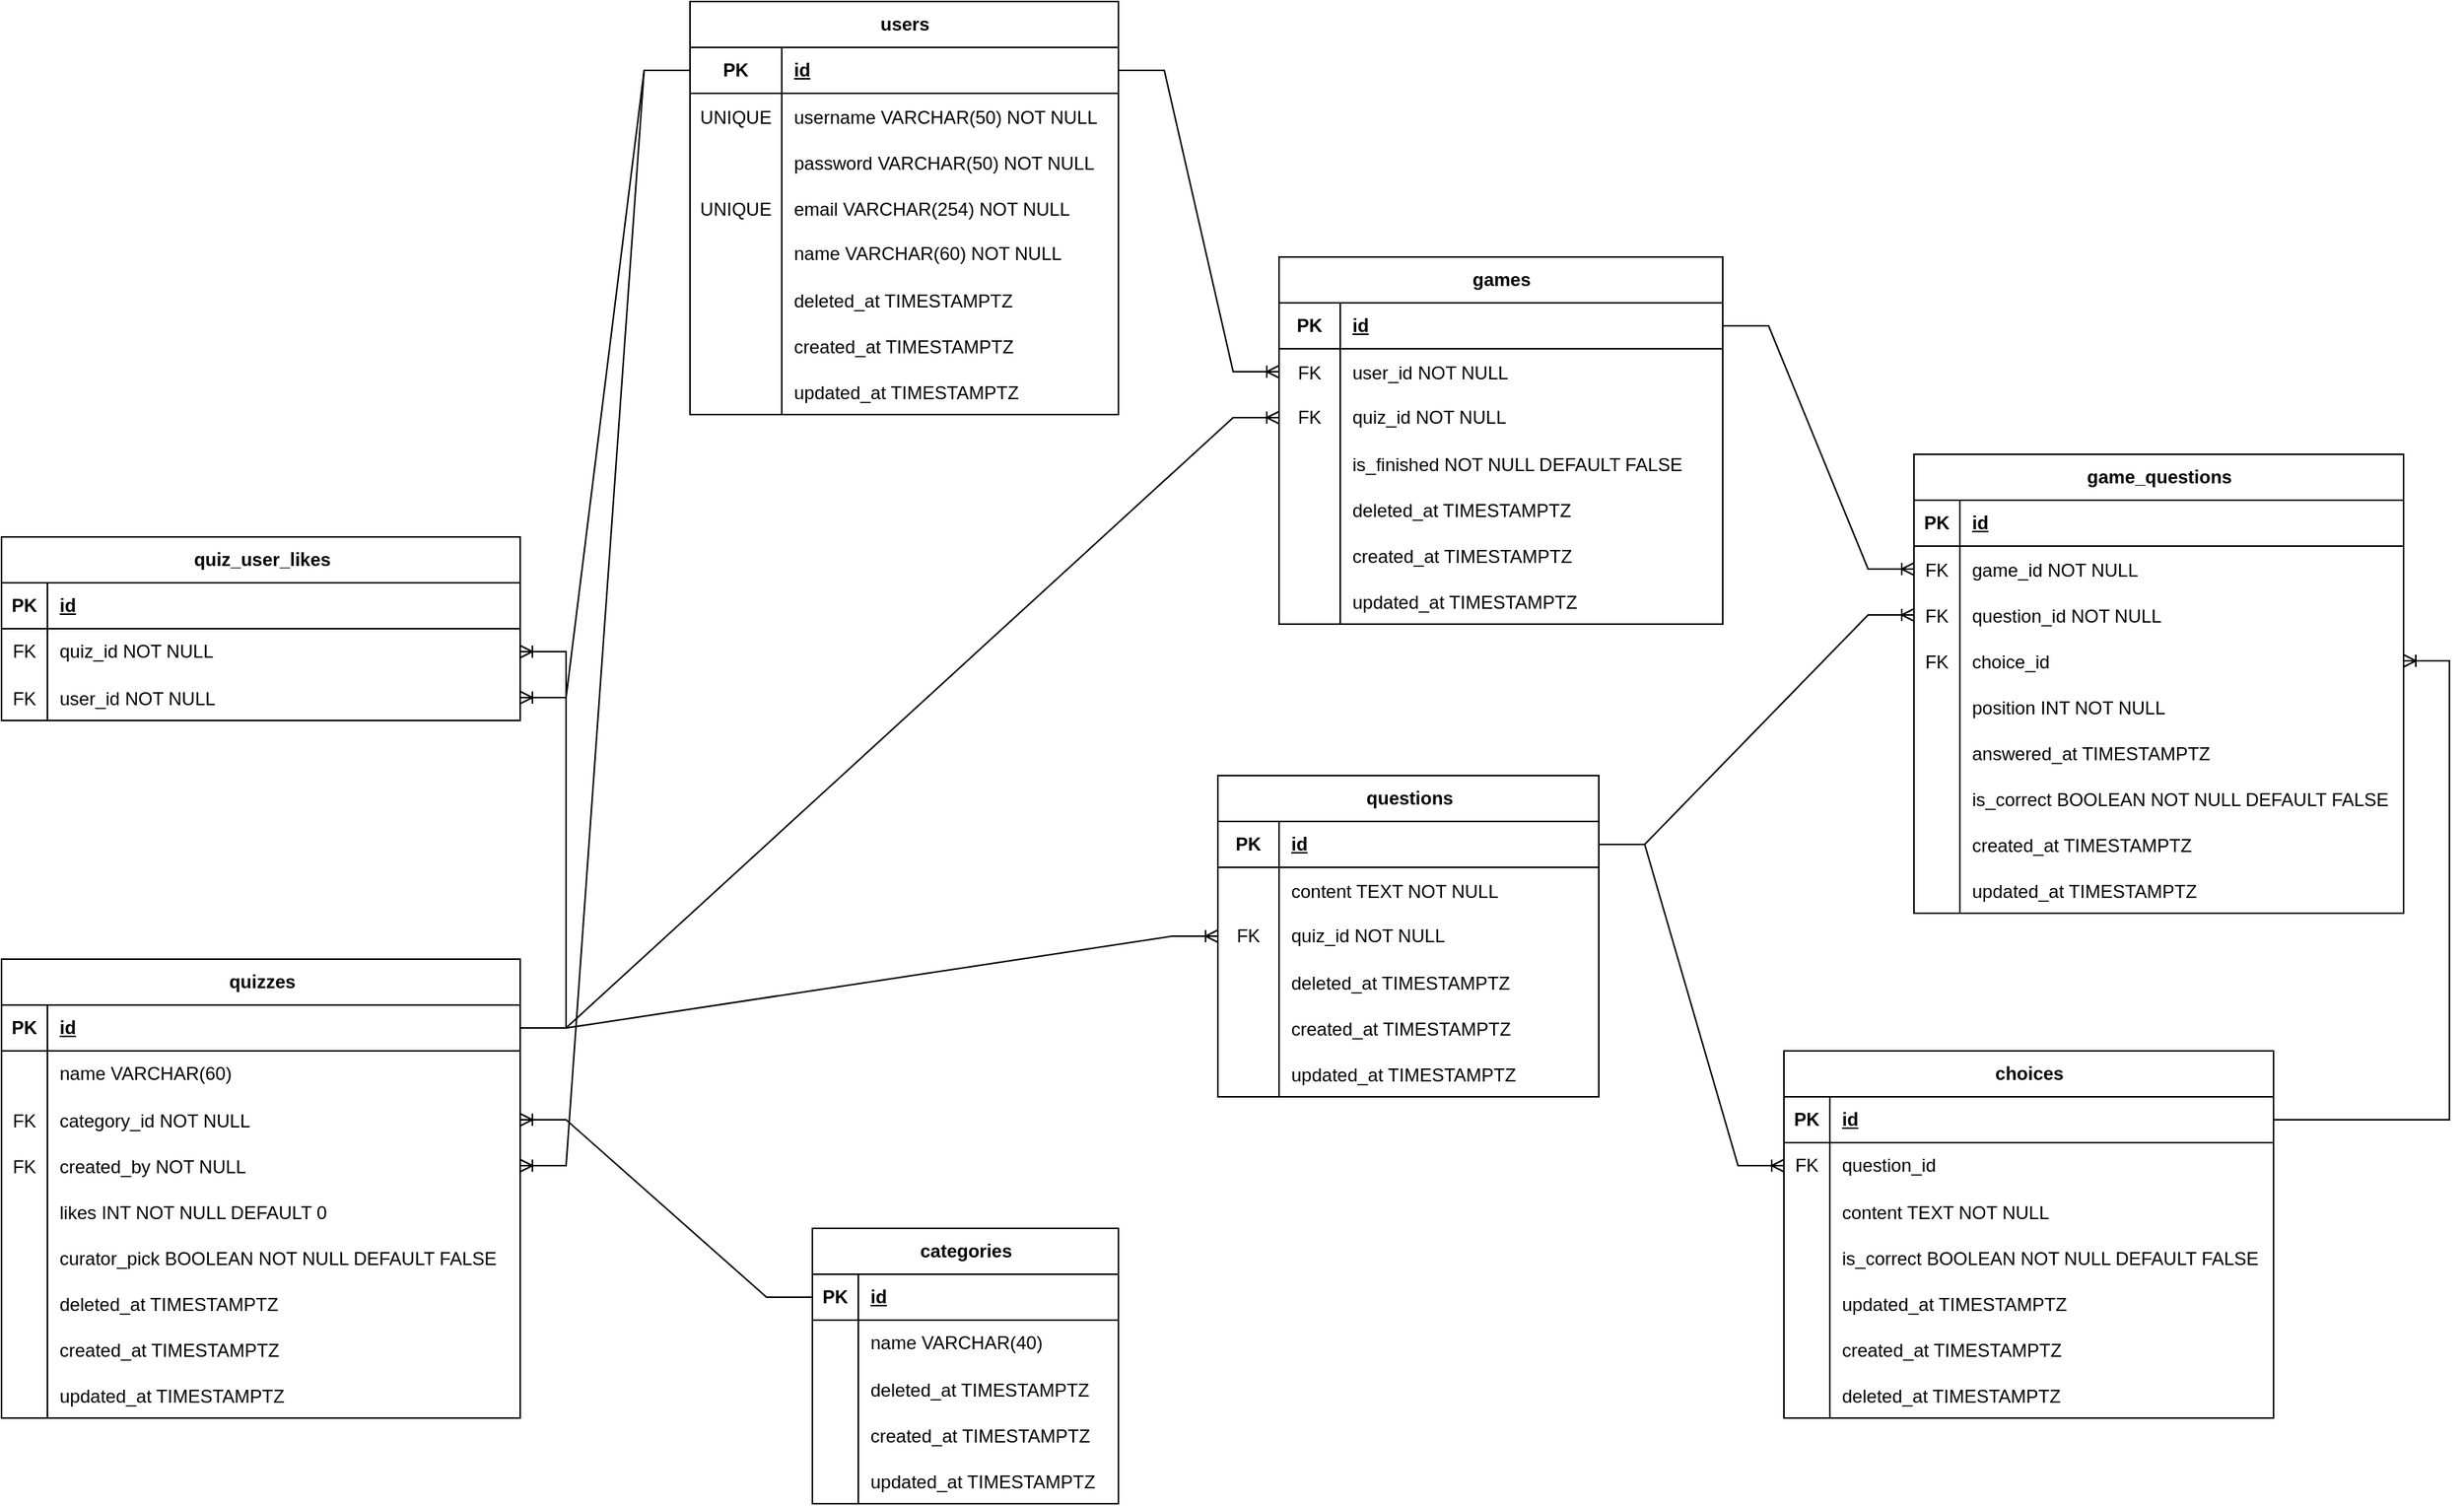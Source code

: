 <mxfile version="27.0.9">
  <diagram name="Page-1" id="IlqNlD3pGx4o4QDqjt5W">
    <mxGraphModel dx="3565" dy="2133" grid="1" gridSize="10" guides="1" tooltips="1" connect="1" arrows="1" fold="1" page="1" pageScale="1" pageWidth="2336" pageHeight="1654" math="0" shadow="0">
      <root>
        <mxCell id="0" />
        <mxCell id="1" parent="0" />
        <mxCell id="2m0i1N73Nu3v9NuBRMql-1" value="" style="edgeStyle=entityRelationEdgeStyle;fontSize=12;html=1;endArrow=ERoneToMany;rounded=0;" parent="1" source="2m0i1N73Nu3v9NuBRMql-11" target="2m0i1N73Nu3v9NuBRMql-45" edge="1">
          <mxGeometry width="100" height="100" relative="1" as="geometry">
            <mxPoint x="758" y="798" as="sourcePoint" />
            <mxPoint x="858" y="698" as="targetPoint" />
          </mxGeometry>
        </mxCell>
        <mxCell id="2m0i1N73Nu3v9NuBRMql-2" value="" style="edgeStyle=entityRelationEdgeStyle;fontSize=12;html=1;endArrow=ERoneToMany;rounded=0;" parent="1" source="2m0i1N73Nu3v9NuBRMql-36" target="2m0i1N73Nu3v9NuBRMql-64" edge="1">
          <mxGeometry width="100" height="100" relative="1" as="geometry">
            <mxPoint x="658" y="798" as="sourcePoint" />
            <mxPoint x="758" y="698" as="targetPoint" />
          </mxGeometry>
        </mxCell>
        <mxCell id="2m0i1N73Nu3v9NuBRMql-3" value="" style="edgeStyle=entityRelationEdgeStyle;fontSize=12;html=1;endArrow=ERoneToMany;rounded=0;" parent="1" source="2m0i1N73Nu3v9NuBRMql-77" target="2m0i1N73Nu3v9NuBRMql-42" edge="1">
          <mxGeometry width="100" height="100" relative="1" as="geometry">
            <mxPoint x="900" y="813" as="sourcePoint" />
            <mxPoint x="1106" y="863" as="targetPoint" />
          </mxGeometry>
        </mxCell>
        <mxCell id="2m0i1N73Nu3v9NuBRMql-8" value="" style="edgeStyle=entityRelationEdgeStyle;fontSize=12;html=1;endArrow=ERoneToMany;rounded=0;" parent="1" source="2m0i1N73Nu3v9NuBRMql-58" target="2m0i1N73Nu3v9NuBRMql-137" edge="1">
          <mxGeometry width="100" height="100" relative="1" as="geometry">
            <mxPoint x="1200" y="982" as="sourcePoint" />
            <mxPoint x="1300" y="882" as="targetPoint" />
          </mxGeometry>
        </mxCell>
        <mxCell id="2m0i1N73Nu3v9NuBRMql-10" value="users" style="shape=table;startSize=30;container=1;collapsible=1;childLayout=tableLayout;fixedRows=1;rowLines=0;fontStyle=1;align=center;resizeLast=1;html=1;" parent="1" vertex="1">
          <mxGeometry x="818" y="336" width="280" height="270" as="geometry" />
        </mxCell>
        <mxCell id="2m0i1N73Nu3v9NuBRMql-11" value="" style="shape=tableRow;horizontal=0;startSize=0;swimlaneHead=0;swimlaneBody=0;fillColor=none;collapsible=0;dropTarget=0;points=[[0,0.5],[1,0.5]];portConstraint=eastwest;top=0;left=0;right=0;bottom=1;" parent="2m0i1N73Nu3v9NuBRMql-10" vertex="1">
          <mxGeometry y="30" width="280" height="30" as="geometry" />
        </mxCell>
        <mxCell id="2m0i1N73Nu3v9NuBRMql-12" value="PK" style="shape=partialRectangle;connectable=0;fillColor=none;top=0;left=0;bottom=0;right=0;fontStyle=1;overflow=hidden;whiteSpace=wrap;html=1;" parent="2m0i1N73Nu3v9NuBRMql-11" vertex="1">
          <mxGeometry width="60.0" height="30" as="geometry">
            <mxRectangle width="60.0" height="30" as="alternateBounds" />
          </mxGeometry>
        </mxCell>
        <mxCell id="2m0i1N73Nu3v9NuBRMql-13" value="id" style="shape=partialRectangle;connectable=0;fillColor=none;top=0;left=0;bottom=0;right=0;align=left;spacingLeft=6;fontStyle=5;overflow=hidden;whiteSpace=wrap;html=1;" parent="2m0i1N73Nu3v9NuBRMql-11" vertex="1">
          <mxGeometry x="60.0" width="220.0" height="30" as="geometry">
            <mxRectangle width="220.0" height="30" as="alternateBounds" />
          </mxGeometry>
        </mxCell>
        <mxCell id="2m0i1N73Nu3v9NuBRMql-14" value="" style="shape=tableRow;horizontal=0;startSize=0;swimlaneHead=0;swimlaneBody=0;fillColor=none;collapsible=0;dropTarget=0;points=[[0,0.5],[1,0.5]];portConstraint=eastwest;top=0;left=0;right=0;bottom=0;" parent="2m0i1N73Nu3v9NuBRMql-10" vertex="1">
          <mxGeometry y="60" width="280" height="30" as="geometry" />
        </mxCell>
        <mxCell id="2m0i1N73Nu3v9NuBRMql-15" value="UNIQUE" style="shape=partialRectangle;connectable=0;fillColor=none;top=0;left=0;bottom=0;right=0;editable=1;overflow=hidden;" parent="2m0i1N73Nu3v9NuBRMql-14" vertex="1">
          <mxGeometry width="60.0" height="30" as="geometry">
            <mxRectangle width="60.0" height="30" as="alternateBounds" />
          </mxGeometry>
        </mxCell>
        <mxCell id="2m0i1N73Nu3v9NuBRMql-16" value="username VARCHAR(50) NOT NULL" style="shape=partialRectangle;connectable=0;fillColor=none;top=0;left=0;bottom=0;right=0;align=left;spacingLeft=6;overflow=hidden;flipV=0;" parent="2m0i1N73Nu3v9NuBRMql-14" vertex="1">
          <mxGeometry x="60.0" width="220.0" height="30" as="geometry">
            <mxRectangle width="220.0" height="30" as="alternateBounds" />
          </mxGeometry>
        </mxCell>
        <mxCell id="2m0i1N73Nu3v9NuBRMql-17" value="" style="shape=tableRow;horizontal=0;startSize=0;swimlaneHead=0;swimlaneBody=0;fillColor=none;collapsible=0;dropTarget=0;points=[[0,0.5],[1,0.5]];portConstraint=eastwest;top=0;left=0;right=0;bottom=0;" parent="2m0i1N73Nu3v9NuBRMql-10" vertex="1">
          <mxGeometry y="90" width="280" height="30" as="geometry" />
        </mxCell>
        <mxCell id="2m0i1N73Nu3v9NuBRMql-18" value="" style="shape=partialRectangle;connectable=0;fillColor=none;top=0;left=0;bottom=0;right=0;editable=1;overflow=hidden;" parent="2m0i1N73Nu3v9NuBRMql-17" vertex="1">
          <mxGeometry width="60.0" height="30" as="geometry">
            <mxRectangle width="60.0" height="30" as="alternateBounds" />
          </mxGeometry>
        </mxCell>
        <mxCell id="2m0i1N73Nu3v9NuBRMql-19" value="password VARCHAR(50) NOT NULL" style="shape=partialRectangle;connectable=0;fillColor=none;top=0;left=0;bottom=0;right=0;align=left;spacingLeft=6;overflow=hidden;flipV=0;" parent="2m0i1N73Nu3v9NuBRMql-17" vertex="1">
          <mxGeometry x="60.0" width="220.0" height="30" as="geometry">
            <mxRectangle width="220.0" height="30" as="alternateBounds" />
          </mxGeometry>
        </mxCell>
        <mxCell id="2m0i1N73Nu3v9NuBRMql-20" value="" style="shape=tableRow;horizontal=0;startSize=0;swimlaneHead=0;swimlaneBody=0;fillColor=none;collapsible=0;dropTarget=0;points=[[0,0.5],[1,0.5]];portConstraint=eastwest;top=0;left=0;right=0;bottom=0;" parent="2m0i1N73Nu3v9NuBRMql-10" vertex="1">
          <mxGeometry y="120" width="280" height="30" as="geometry" />
        </mxCell>
        <mxCell id="2m0i1N73Nu3v9NuBRMql-21" value="UNIQUE" style="shape=partialRectangle;connectable=0;fillColor=none;top=0;left=0;bottom=0;right=0;editable=1;overflow=hidden;" parent="2m0i1N73Nu3v9NuBRMql-20" vertex="1">
          <mxGeometry width="60.0" height="30" as="geometry">
            <mxRectangle width="60.0" height="30" as="alternateBounds" />
          </mxGeometry>
        </mxCell>
        <mxCell id="2m0i1N73Nu3v9NuBRMql-22" value="email VARCHAR(254) NOT NULL" style="shape=partialRectangle;connectable=0;fillColor=none;top=0;left=0;bottom=0;right=0;align=left;spacingLeft=6;overflow=hidden;flipV=0;" parent="2m0i1N73Nu3v9NuBRMql-20" vertex="1">
          <mxGeometry x="60.0" width="220.0" height="30" as="geometry">
            <mxRectangle width="220.0" height="30" as="alternateBounds" />
          </mxGeometry>
        </mxCell>
        <mxCell id="2m0i1N73Nu3v9NuBRMql-23" value="" style="shape=tableRow;horizontal=0;startSize=0;swimlaneHead=0;swimlaneBody=0;fillColor=none;collapsible=0;dropTarget=0;points=[[0,0.5],[1,0.5]];portConstraint=eastwest;top=0;left=0;right=0;bottom=0;" parent="2m0i1N73Nu3v9NuBRMql-10" vertex="1">
          <mxGeometry y="150" width="280" height="30" as="geometry" />
        </mxCell>
        <mxCell id="2m0i1N73Nu3v9NuBRMql-24" value="" style="shape=partialRectangle;connectable=0;fillColor=none;top=0;left=0;bottom=0;right=0;editable=1;overflow=hidden;whiteSpace=wrap;html=1;" parent="2m0i1N73Nu3v9NuBRMql-23" vertex="1">
          <mxGeometry width="60.0" height="30" as="geometry">
            <mxRectangle width="60.0" height="30" as="alternateBounds" />
          </mxGeometry>
        </mxCell>
        <mxCell id="2m0i1N73Nu3v9NuBRMql-25" value="name VARCHAR(60) NOT NULL" style="shape=partialRectangle;connectable=0;fillColor=none;top=0;left=0;bottom=0;right=0;align=left;spacingLeft=6;overflow=hidden;whiteSpace=wrap;html=1;" parent="2m0i1N73Nu3v9NuBRMql-23" vertex="1">
          <mxGeometry x="60.0" width="220.0" height="30" as="geometry">
            <mxRectangle width="220.0" height="30" as="alternateBounds" />
          </mxGeometry>
        </mxCell>
        <mxCell id="2m0i1N73Nu3v9NuBRMql-26" value="" style="shape=tableRow;horizontal=0;startSize=0;swimlaneHead=0;swimlaneBody=0;fillColor=none;collapsible=0;dropTarget=0;points=[[0,0.5],[1,0.5]];portConstraint=eastwest;top=0;left=0;right=0;bottom=0;" parent="2m0i1N73Nu3v9NuBRMql-10" vertex="1">
          <mxGeometry y="180" width="280" height="30" as="geometry" />
        </mxCell>
        <mxCell id="2m0i1N73Nu3v9NuBRMql-27" value="" style="shape=partialRectangle;connectable=0;fillColor=none;top=0;left=0;bottom=0;right=0;editable=1;overflow=hidden;" parent="2m0i1N73Nu3v9NuBRMql-26" vertex="1">
          <mxGeometry width="60.0" height="30" as="geometry">
            <mxRectangle width="60.0" height="30" as="alternateBounds" />
          </mxGeometry>
        </mxCell>
        <mxCell id="2m0i1N73Nu3v9NuBRMql-28" value="deleted_at TIMESTAMPTZ" style="shape=partialRectangle;connectable=0;fillColor=none;top=0;left=0;bottom=0;right=0;align=left;spacingLeft=6;overflow=hidden;flipV=0;" parent="2m0i1N73Nu3v9NuBRMql-26" vertex="1">
          <mxGeometry x="60.0" width="220.0" height="30" as="geometry">
            <mxRectangle width="220.0" height="30" as="alternateBounds" />
          </mxGeometry>
        </mxCell>
        <mxCell id="2m0i1N73Nu3v9NuBRMql-29" value="" style="shape=tableRow;horizontal=0;startSize=0;swimlaneHead=0;swimlaneBody=0;fillColor=none;collapsible=0;dropTarget=0;points=[[0,0.5],[1,0.5]];portConstraint=eastwest;top=0;left=0;right=0;bottom=0;" parent="2m0i1N73Nu3v9NuBRMql-10" vertex="1">
          <mxGeometry y="210" width="280" height="30" as="geometry" />
        </mxCell>
        <mxCell id="2m0i1N73Nu3v9NuBRMql-30" value="" style="shape=partialRectangle;connectable=0;fillColor=none;top=0;left=0;bottom=0;right=0;editable=1;overflow=hidden;" parent="2m0i1N73Nu3v9NuBRMql-29" vertex="1">
          <mxGeometry width="60.0" height="30" as="geometry">
            <mxRectangle width="60.0" height="30" as="alternateBounds" />
          </mxGeometry>
        </mxCell>
        <mxCell id="2m0i1N73Nu3v9NuBRMql-31" value="created_at TIMESTAMPTZ" style="shape=partialRectangle;connectable=0;fillColor=none;top=0;left=0;bottom=0;right=0;align=left;spacingLeft=6;overflow=hidden;flipV=0;" parent="2m0i1N73Nu3v9NuBRMql-29" vertex="1">
          <mxGeometry x="60.0" width="220.0" height="30" as="geometry">
            <mxRectangle width="220.0" height="30" as="alternateBounds" />
          </mxGeometry>
        </mxCell>
        <mxCell id="2m0i1N73Nu3v9NuBRMql-32" value="" style="shape=tableRow;horizontal=0;startSize=0;swimlaneHead=0;swimlaneBody=0;fillColor=none;collapsible=0;dropTarget=0;points=[[0,0.5],[1,0.5]];portConstraint=eastwest;top=0;left=0;right=0;bottom=0;" parent="2m0i1N73Nu3v9NuBRMql-10" vertex="1">
          <mxGeometry y="240" width="280" height="30" as="geometry" />
        </mxCell>
        <mxCell id="2m0i1N73Nu3v9NuBRMql-33" value="" style="shape=partialRectangle;connectable=0;fillColor=none;top=0;left=0;bottom=0;right=0;editable=1;overflow=hidden;" parent="2m0i1N73Nu3v9NuBRMql-32" vertex="1">
          <mxGeometry width="60.0" height="30" as="geometry">
            <mxRectangle width="60.0" height="30" as="alternateBounds" />
          </mxGeometry>
        </mxCell>
        <mxCell id="2m0i1N73Nu3v9NuBRMql-34" value="updated_at TIMESTAMPTZ" style="shape=partialRectangle;connectable=0;fillColor=none;top=0;left=0;bottom=0;right=0;align=left;spacingLeft=6;overflow=hidden;flipV=0;" parent="2m0i1N73Nu3v9NuBRMql-32" vertex="1">
          <mxGeometry x="60.0" width="220.0" height="30" as="geometry">
            <mxRectangle width="220.0" height="30" as="alternateBounds" />
          </mxGeometry>
        </mxCell>
        <mxCell id="2m0i1N73Nu3v9NuBRMql-35" value="quizzes" style="shape=table;startSize=30;container=1;collapsible=1;childLayout=tableLayout;fixedRows=1;rowLines=0;fontStyle=1;align=center;resizeLast=1;html=1;" parent="1" vertex="1">
          <mxGeometry x="368" y="962" width="339" height="300" as="geometry" />
        </mxCell>
        <mxCell id="2m0i1N73Nu3v9NuBRMql-36" value="" style="shape=tableRow;horizontal=0;startSize=0;swimlaneHead=0;swimlaneBody=0;fillColor=none;collapsible=0;dropTarget=0;points=[[0,0.5],[1,0.5]];portConstraint=eastwest;top=0;left=0;right=0;bottom=1;" parent="2m0i1N73Nu3v9NuBRMql-35" vertex="1">
          <mxGeometry y="30" width="339" height="30" as="geometry" />
        </mxCell>
        <mxCell id="2m0i1N73Nu3v9NuBRMql-37" value="PK" style="shape=partialRectangle;connectable=0;fillColor=none;top=0;left=0;bottom=0;right=0;fontStyle=1;overflow=hidden;whiteSpace=wrap;html=1;" parent="2m0i1N73Nu3v9NuBRMql-36" vertex="1">
          <mxGeometry width="30" height="30" as="geometry">
            <mxRectangle width="30" height="30" as="alternateBounds" />
          </mxGeometry>
        </mxCell>
        <mxCell id="2m0i1N73Nu3v9NuBRMql-38" value="id" style="shape=partialRectangle;connectable=0;fillColor=none;top=0;left=0;bottom=0;right=0;align=left;spacingLeft=6;fontStyle=5;overflow=hidden;whiteSpace=wrap;html=1;" parent="2m0i1N73Nu3v9NuBRMql-36" vertex="1">
          <mxGeometry x="30" width="309" height="30" as="geometry">
            <mxRectangle width="309" height="30" as="alternateBounds" />
          </mxGeometry>
        </mxCell>
        <mxCell id="2m0i1N73Nu3v9NuBRMql-39" value="" style="shape=tableRow;horizontal=0;startSize=0;swimlaneHead=0;swimlaneBody=0;fillColor=none;collapsible=0;dropTarget=0;points=[[0,0.5],[1,0.5]];portConstraint=eastwest;top=0;left=0;right=0;bottom=0;" parent="2m0i1N73Nu3v9NuBRMql-35" vertex="1">
          <mxGeometry y="60" width="339" height="30" as="geometry" />
        </mxCell>
        <mxCell id="2m0i1N73Nu3v9NuBRMql-40" value="" style="shape=partialRectangle;connectable=0;fillColor=none;top=0;left=0;bottom=0;right=0;editable=1;overflow=hidden;whiteSpace=wrap;html=1;" parent="2m0i1N73Nu3v9NuBRMql-39" vertex="1">
          <mxGeometry width="30" height="30" as="geometry">
            <mxRectangle width="30" height="30" as="alternateBounds" />
          </mxGeometry>
        </mxCell>
        <mxCell id="2m0i1N73Nu3v9NuBRMql-41" value="name VARCHAR(60)" style="shape=partialRectangle;connectable=0;fillColor=none;top=0;left=0;bottom=0;right=0;align=left;spacingLeft=6;overflow=hidden;whiteSpace=wrap;html=1;" parent="2m0i1N73Nu3v9NuBRMql-39" vertex="1">
          <mxGeometry x="30" width="309" height="30" as="geometry">
            <mxRectangle width="309" height="30" as="alternateBounds" />
          </mxGeometry>
        </mxCell>
        <mxCell id="2m0i1N73Nu3v9NuBRMql-42" value="" style="shape=tableRow;horizontal=0;startSize=0;swimlaneHead=0;swimlaneBody=0;fillColor=none;collapsible=0;dropTarget=0;points=[[0,0.5],[1,0.5]];portConstraint=eastwest;top=0;left=0;right=0;bottom=0;" parent="2m0i1N73Nu3v9NuBRMql-35" vertex="1">
          <mxGeometry y="90" width="339" height="30" as="geometry" />
        </mxCell>
        <mxCell id="2m0i1N73Nu3v9NuBRMql-43" value="FK" style="shape=partialRectangle;connectable=0;fillColor=none;top=0;left=0;bottom=0;right=0;editable=1;overflow=hidden;" parent="2m0i1N73Nu3v9NuBRMql-42" vertex="1">
          <mxGeometry width="30" height="30" as="geometry">
            <mxRectangle width="30" height="30" as="alternateBounds" />
          </mxGeometry>
        </mxCell>
        <mxCell id="2m0i1N73Nu3v9NuBRMql-44" value="category_id NOT NULL" style="shape=partialRectangle;connectable=0;fillColor=none;top=0;left=0;bottom=0;right=0;align=left;spacingLeft=6;overflow=hidden;flipV=0;" parent="2m0i1N73Nu3v9NuBRMql-42" vertex="1">
          <mxGeometry x="30" width="309" height="30" as="geometry">
            <mxRectangle width="309" height="30" as="alternateBounds" />
          </mxGeometry>
        </mxCell>
        <mxCell id="2m0i1N73Nu3v9NuBRMql-45" value="" style="shape=tableRow;horizontal=0;startSize=0;swimlaneHead=0;swimlaneBody=0;fillColor=none;collapsible=0;dropTarget=0;points=[[0,0.5],[1,0.5]];portConstraint=eastwest;top=0;left=0;right=0;bottom=0;" parent="2m0i1N73Nu3v9NuBRMql-35" vertex="1">
          <mxGeometry y="120" width="339" height="30" as="geometry" />
        </mxCell>
        <mxCell id="2m0i1N73Nu3v9NuBRMql-46" value="FK" style="shape=partialRectangle;connectable=0;fillColor=none;top=0;left=0;bottom=0;right=0;editable=1;overflow=hidden;" parent="2m0i1N73Nu3v9NuBRMql-45" vertex="1">
          <mxGeometry width="30" height="30" as="geometry">
            <mxRectangle width="30" height="30" as="alternateBounds" />
          </mxGeometry>
        </mxCell>
        <mxCell id="2m0i1N73Nu3v9NuBRMql-47" value="created_by NOT NULL" style="shape=partialRectangle;connectable=0;fillColor=none;top=0;left=0;bottom=0;right=0;align=left;spacingLeft=6;overflow=hidden;flipV=0;" parent="2m0i1N73Nu3v9NuBRMql-45" vertex="1">
          <mxGeometry x="30" width="309" height="30" as="geometry">
            <mxRectangle width="309" height="30" as="alternateBounds" />
          </mxGeometry>
        </mxCell>
        <mxCell id="2m0i1N73Nu3v9NuBRMql-314" value="" style="shape=tableRow;horizontal=0;startSize=0;swimlaneHead=0;swimlaneBody=0;fillColor=none;collapsible=0;dropTarget=0;points=[[0,0.5],[1,0.5]];portConstraint=eastwest;top=0;left=0;right=0;bottom=0;" parent="2m0i1N73Nu3v9NuBRMql-35" vertex="1">
          <mxGeometry y="150" width="339" height="30" as="geometry" />
        </mxCell>
        <mxCell id="2m0i1N73Nu3v9NuBRMql-315" value="" style="shape=partialRectangle;connectable=0;fillColor=none;top=0;left=0;bottom=0;right=0;editable=1;overflow=hidden;" parent="2m0i1N73Nu3v9NuBRMql-314" vertex="1">
          <mxGeometry width="30" height="30" as="geometry">
            <mxRectangle width="30" height="30" as="alternateBounds" />
          </mxGeometry>
        </mxCell>
        <mxCell id="2m0i1N73Nu3v9NuBRMql-316" value="likes INT NOT NULL DEFAULT 0" style="shape=partialRectangle;connectable=0;fillColor=none;top=0;left=0;bottom=0;right=0;align=left;spacingLeft=6;overflow=hidden;flipV=0;" parent="2m0i1N73Nu3v9NuBRMql-314" vertex="1">
          <mxGeometry x="30" width="309" height="30" as="geometry">
            <mxRectangle width="309" height="30" as="alternateBounds" />
          </mxGeometry>
        </mxCell>
        <mxCell id="2m0i1N73Nu3v9NuBRMql-295" value="" style="shape=tableRow;horizontal=0;startSize=0;swimlaneHead=0;swimlaneBody=0;fillColor=none;collapsible=0;dropTarget=0;points=[[0,0.5],[1,0.5]];portConstraint=eastwest;top=0;left=0;right=0;bottom=0;" parent="2m0i1N73Nu3v9NuBRMql-35" vertex="1">
          <mxGeometry y="180" width="339" height="30" as="geometry" />
        </mxCell>
        <mxCell id="2m0i1N73Nu3v9NuBRMql-296" value="" style="shape=partialRectangle;connectable=0;fillColor=none;top=0;left=0;bottom=0;right=0;editable=1;overflow=hidden;" parent="2m0i1N73Nu3v9NuBRMql-295" vertex="1">
          <mxGeometry width="30" height="30" as="geometry">
            <mxRectangle width="30" height="30" as="alternateBounds" />
          </mxGeometry>
        </mxCell>
        <mxCell id="2m0i1N73Nu3v9NuBRMql-297" value="curator_pick BOOLEAN NOT NULL DEFAULT FALSE" style="shape=partialRectangle;connectable=0;fillColor=none;top=0;left=0;bottom=0;right=0;align=left;spacingLeft=6;overflow=hidden;flipV=0;" parent="2m0i1N73Nu3v9NuBRMql-295" vertex="1">
          <mxGeometry x="30" width="309" height="30" as="geometry">
            <mxRectangle width="309" height="30" as="alternateBounds" />
          </mxGeometry>
        </mxCell>
        <mxCell id="2m0i1N73Nu3v9NuBRMql-48" value="" style="shape=tableRow;horizontal=0;startSize=0;swimlaneHead=0;swimlaneBody=0;fillColor=none;collapsible=0;dropTarget=0;points=[[0,0.5],[1,0.5]];portConstraint=eastwest;top=0;left=0;right=0;bottom=0;" parent="2m0i1N73Nu3v9NuBRMql-35" vertex="1">
          <mxGeometry y="210" width="339" height="30" as="geometry" />
        </mxCell>
        <mxCell id="2m0i1N73Nu3v9NuBRMql-49" value="" style="shape=partialRectangle;connectable=0;fillColor=none;top=0;left=0;bottom=0;right=0;editable=1;overflow=hidden;" parent="2m0i1N73Nu3v9NuBRMql-48" vertex="1">
          <mxGeometry width="30" height="30" as="geometry">
            <mxRectangle width="30" height="30" as="alternateBounds" />
          </mxGeometry>
        </mxCell>
        <mxCell id="2m0i1N73Nu3v9NuBRMql-50" value="deleted_at TIMESTAMPTZ" style="shape=partialRectangle;connectable=0;fillColor=none;top=0;left=0;bottom=0;right=0;align=left;spacingLeft=6;overflow=hidden;flipV=0;" parent="2m0i1N73Nu3v9NuBRMql-48" vertex="1">
          <mxGeometry x="30" width="309" height="30" as="geometry">
            <mxRectangle width="309" height="30" as="alternateBounds" />
          </mxGeometry>
        </mxCell>
        <mxCell id="2m0i1N73Nu3v9NuBRMql-51" value="" style="shape=tableRow;horizontal=0;startSize=0;swimlaneHead=0;swimlaneBody=0;fillColor=none;collapsible=0;dropTarget=0;points=[[0,0.5],[1,0.5]];portConstraint=eastwest;top=0;left=0;right=0;bottom=0;" parent="2m0i1N73Nu3v9NuBRMql-35" vertex="1">
          <mxGeometry y="240" width="339" height="30" as="geometry" />
        </mxCell>
        <mxCell id="2m0i1N73Nu3v9NuBRMql-52" value="" style="shape=partialRectangle;connectable=0;fillColor=none;top=0;left=0;bottom=0;right=0;editable=1;overflow=hidden;" parent="2m0i1N73Nu3v9NuBRMql-51" vertex="1">
          <mxGeometry width="30" height="30" as="geometry">
            <mxRectangle width="30" height="30" as="alternateBounds" />
          </mxGeometry>
        </mxCell>
        <mxCell id="2m0i1N73Nu3v9NuBRMql-53" value="created_at TIMESTAMPTZ" style="shape=partialRectangle;connectable=0;fillColor=none;top=0;left=0;bottom=0;right=0;align=left;spacingLeft=6;overflow=hidden;flipV=0;" parent="2m0i1N73Nu3v9NuBRMql-51" vertex="1">
          <mxGeometry x="30" width="309" height="30" as="geometry">
            <mxRectangle width="309" height="30" as="alternateBounds" />
          </mxGeometry>
        </mxCell>
        <mxCell id="2m0i1N73Nu3v9NuBRMql-54" value="" style="shape=tableRow;horizontal=0;startSize=0;swimlaneHead=0;swimlaneBody=0;fillColor=none;collapsible=0;dropTarget=0;points=[[0,0.5],[1,0.5]];portConstraint=eastwest;top=0;left=0;right=0;bottom=0;" parent="2m0i1N73Nu3v9NuBRMql-35" vertex="1">
          <mxGeometry y="270" width="339" height="30" as="geometry" />
        </mxCell>
        <mxCell id="2m0i1N73Nu3v9NuBRMql-55" value="" style="shape=partialRectangle;connectable=0;fillColor=none;top=0;left=0;bottom=0;right=0;editable=1;overflow=hidden;" parent="2m0i1N73Nu3v9NuBRMql-54" vertex="1">
          <mxGeometry width="30" height="30" as="geometry">
            <mxRectangle width="30" height="30" as="alternateBounds" />
          </mxGeometry>
        </mxCell>
        <mxCell id="2m0i1N73Nu3v9NuBRMql-56" value="updated_at TIMESTAMPTZ" style="shape=partialRectangle;connectable=0;fillColor=none;top=0;left=0;bottom=0;right=0;align=left;spacingLeft=6;overflow=hidden;flipV=0;" parent="2m0i1N73Nu3v9NuBRMql-54" vertex="1">
          <mxGeometry x="30" width="309" height="30" as="geometry">
            <mxRectangle width="309" height="30" as="alternateBounds" />
          </mxGeometry>
        </mxCell>
        <mxCell id="2m0i1N73Nu3v9NuBRMql-57" value="questions" style="shape=table;startSize=30;container=1;collapsible=1;childLayout=tableLayout;fixedRows=1;rowLines=0;fontStyle=1;align=center;resizeLast=1;html=1;" parent="1" vertex="1">
          <mxGeometry x="1163" y="842" width="249" height="210" as="geometry" />
        </mxCell>
        <mxCell id="2m0i1N73Nu3v9NuBRMql-58" value="" style="shape=tableRow;horizontal=0;startSize=0;swimlaneHead=0;swimlaneBody=0;fillColor=none;collapsible=0;dropTarget=0;points=[[0,0.5],[1,0.5]];portConstraint=eastwest;top=0;left=0;right=0;bottom=1;" parent="2m0i1N73Nu3v9NuBRMql-57" vertex="1">
          <mxGeometry y="30" width="249" height="30" as="geometry" />
        </mxCell>
        <mxCell id="2m0i1N73Nu3v9NuBRMql-59" value="PK" style="shape=partialRectangle;connectable=0;fillColor=none;top=0;left=0;bottom=0;right=0;fontStyle=1;overflow=hidden;whiteSpace=wrap;html=1;" parent="2m0i1N73Nu3v9NuBRMql-58" vertex="1">
          <mxGeometry width="40" height="30" as="geometry">
            <mxRectangle width="40" height="30" as="alternateBounds" />
          </mxGeometry>
        </mxCell>
        <mxCell id="2m0i1N73Nu3v9NuBRMql-60" value="id" style="shape=partialRectangle;connectable=0;fillColor=none;top=0;left=0;bottom=0;right=0;align=left;spacingLeft=6;fontStyle=5;overflow=hidden;whiteSpace=wrap;html=1;" parent="2m0i1N73Nu3v9NuBRMql-58" vertex="1">
          <mxGeometry x="40" width="209" height="30" as="geometry">
            <mxRectangle width="209" height="30" as="alternateBounds" />
          </mxGeometry>
        </mxCell>
        <mxCell id="2m0i1N73Nu3v9NuBRMql-61" value="" style="shape=tableRow;horizontal=0;startSize=0;swimlaneHead=0;swimlaneBody=0;fillColor=none;collapsible=0;dropTarget=0;points=[[0,0.5],[1,0.5]];portConstraint=eastwest;top=0;left=0;right=0;bottom=0;" parent="2m0i1N73Nu3v9NuBRMql-57" vertex="1">
          <mxGeometry y="60" width="249" height="30" as="geometry" />
        </mxCell>
        <mxCell id="2m0i1N73Nu3v9NuBRMql-62" value="" style="shape=partialRectangle;connectable=0;fillColor=none;top=0;left=0;bottom=0;right=0;editable=1;overflow=hidden;" parent="2m0i1N73Nu3v9NuBRMql-61" vertex="1">
          <mxGeometry width="40" height="30" as="geometry">
            <mxRectangle width="40" height="30" as="alternateBounds" />
          </mxGeometry>
        </mxCell>
        <mxCell id="2m0i1N73Nu3v9NuBRMql-63" value="content TEXT NOT NULL" style="shape=partialRectangle;connectable=0;fillColor=none;top=0;left=0;bottom=0;right=0;align=left;spacingLeft=6;overflow=hidden;flipV=0;" parent="2m0i1N73Nu3v9NuBRMql-61" vertex="1">
          <mxGeometry x="40" width="209" height="30" as="geometry">
            <mxRectangle width="209" height="30" as="alternateBounds" />
          </mxGeometry>
        </mxCell>
        <mxCell id="2m0i1N73Nu3v9NuBRMql-64" value="" style="shape=tableRow;horizontal=0;startSize=0;swimlaneHead=0;swimlaneBody=0;fillColor=none;collapsible=0;dropTarget=0;points=[[0,0.5],[1,0.5]];portConstraint=eastwest;top=0;left=0;right=0;bottom=0;" parent="2m0i1N73Nu3v9NuBRMql-57" vertex="1">
          <mxGeometry y="90" width="249" height="30" as="geometry" />
        </mxCell>
        <mxCell id="2m0i1N73Nu3v9NuBRMql-65" value="FK" style="shape=partialRectangle;connectable=0;fillColor=none;top=0;left=0;bottom=0;right=0;editable=1;overflow=hidden;whiteSpace=wrap;html=1;" parent="2m0i1N73Nu3v9NuBRMql-64" vertex="1">
          <mxGeometry width="40" height="30" as="geometry">
            <mxRectangle width="40" height="30" as="alternateBounds" />
          </mxGeometry>
        </mxCell>
        <mxCell id="2m0i1N73Nu3v9NuBRMql-66" value="quiz_id NOT NULL" style="shape=partialRectangle;connectable=0;fillColor=none;top=0;left=0;bottom=0;right=0;align=left;spacingLeft=6;overflow=hidden;whiteSpace=wrap;html=1;" parent="2m0i1N73Nu3v9NuBRMql-64" vertex="1">
          <mxGeometry x="40" width="209" height="30" as="geometry">
            <mxRectangle width="209" height="30" as="alternateBounds" />
          </mxGeometry>
        </mxCell>
        <mxCell id="2m0i1N73Nu3v9NuBRMql-67" value="" style="shape=tableRow;horizontal=0;startSize=0;swimlaneHead=0;swimlaneBody=0;fillColor=none;collapsible=0;dropTarget=0;points=[[0,0.5],[1,0.5]];portConstraint=eastwest;top=0;left=0;right=0;bottom=0;" parent="2m0i1N73Nu3v9NuBRMql-57" vertex="1">
          <mxGeometry y="120" width="249" height="30" as="geometry" />
        </mxCell>
        <mxCell id="2m0i1N73Nu3v9NuBRMql-68" value="" style="shape=partialRectangle;connectable=0;fillColor=none;top=0;left=0;bottom=0;right=0;editable=1;overflow=hidden;" parent="2m0i1N73Nu3v9NuBRMql-67" vertex="1">
          <mxGeometry width="40" height="30" as="geometry">
            <mxRectangle width="40" height="30" as="alternateBounds" />
          </mxGeometry>
        </mxCell>
        <mxCell id="2m0i1N73Nu3v9NuBRMql-69" value="deleted_at TIMESTAMPTZ" style="shape=partialRectangle;connectable=0;fillColor=none;top=0;left=0;bottom=0;right=0;align=left;spacingLeft=6;overflow=hidden;flipV=0;" parent="2m0i1N73Nu3v9NuBRMql-67" vertex="1">
          <mxGeometry x="40" width="209" height="30" as="geometry">
            <mxRectangle width="209" height="30" as="alternateBounds" />
          </mxGeometry>
        </mxCell>
        <mxCell id="2m0i1N73Nu3v9NuBRMql-70" value="" style="shape=tableRow;horizontal=0;startSize=0;swimlaneHead=0;swimlaneBody=0;fillColor=none;collapsible=0;dropTarget=0;points=[[0,0.5],[1,0.5]];portConstraint=eastwest;top=0;left=0;right=0;bottom=0;" parent="2m0i1N73Nu3v9NuBRMql-57" vertex="1">
          <mxGeometry y="150" width="249" height="30" as="geometry" />
        </mxCell>
        <mxCell id="2m0i1N73Nu3v9NuBRMql-71" value="" style="shape=partialRectangle;connectable=0;fillColor=none;top=0;left=0;bottom=0;right=0;editable=1;overflow=hidden;" parent="2m0i1N73Nu3v9NuBRMql-70" vertex="1">
          <mxGeometry width="40" height="30" as="geometry">
            <mxRectangle width="40" height="30" as="alternateBounds" />
          </mxGeometry>
        </mxCell>
        <mxCell id="2m0i1N73Nu3v9NuBRMql-72" value="created_at TIMESTAMPTZ" style="shape=partialRectangle;connectable=0;fillColor=none;top=0;left=0;bottom=0;right=0;align=left;spacingLeft=6;overflow=hidden;flipV=0;" parent="2m0i1N73Nu3v9NuBRMql-70" vertex="1">
          <mxGeometry x="40" width="209" height="30" as="geometry">
            <mxRectangle width="209" height="30" as="alternateBounds" />
          </mxGeometry>
        </mxCell>
        <mxCell id="2m0i1N73Nu3v9NuBRMql-73" value="" style="shape=tableRow;horizontal=0;startSize=0;swimlaneHead=0;swimlaneBody=0;fillColor=none;collapsible=0;dropTarget=0;points=[[0,0.5],[1,0.5]];portConstraint=eastwest;top=0;left=0;right=0;bottom=0;" parent="2m0i1N73Nu3v9NuBRMql-57" vertex="1">
          <mxGeometry y="180" width="249" height="30" as="geometry" />
        </mxCell>
        <mxCell id="2m0i1N73Nu3v9NuBRMql-74" value="" style="shape=partialRectangle;connectable=0;fillColor=none;top=0;left=0;bottom=0;right=0;editable=1;overflow=hidden;" parent="2m0i1N73Nu3v9NuBRMql-73" vertex="1">
          <mxGeometry width="40" height="30" as="geometry">
            <mxRectangle width="40" height="30" as="alternateBounds" />
          </mxGeometry>
        </mxCell>
        <mxCell id="2m0i1N73Nu3v9NuBRMql-75" value="updated_at TIMESTAMPTZ" style="shape=partialRectangle;connectable=0;fillColor=none;top=0;left=0;bottom=0;right=0;align=left;spacingLeft=6;overflow=hidden;flipV=0;" parent="2m0i1N73Nu3v9NuBRMql-73" vertex="1">
          <mxGeometry x="40" width="209" height="30" as="geometry">
            <mxRectangle width="209" height="30" as="alternateBounds" />
          </mxGeometry>
        </mxCell>
        <mxCell id="2m0i1N73Nu3v9NuBRMql-76" value="categories" style="shape=table;startSize=30;container=1;collapsible=1;childLayout=tableLayout;fixedRows=1;rowLines=0;fontStyle=1;align=center;resizeLast=1;html=1;" parent="1" vertex="1">
          <mxGeometry x="898" y="1138" width="200" height="180" as="geometry" />
        </mxCell>
        <mxCell id="2m0i1N73Nu3v9NuBRMql-77" value="" style="shape=tableRow;horizontal=0;startSize=0;swimlaneHead=0;swimlaneBody=0;fillColor=none;collapsible=0;dropTarget=0;points=[[0,0.5],[1,0.5]];portConstraint=eastwest;top=0;left=0;right=0;bottom=1;" parent="2m0i1N73Nu3v9NuBRMql-76" vertex="1">
          <mxGeometry y="30" width="200" height="30" as="geometry" />
        </mxCell>
        <mxCell id="2m0i1N73Nu3v9NuBRMql-78" value="PK" style="shape=partialRectangle;connectable=0;fillColor=none;top=0;left=0;bottom=0;right=0;fontStyle=1;overflow=hidden;whiteSpace=wrap;html=1;" parent="2m0i1N73Nu3v9NuBRMql-77" vertex="1">
          <mxGeometry width="30" height="30" as="geometry">
            <mxRectangle width="30" height="30" as="alternateBounds" />
          </mxGeometry>
        </mxCell>
        <mxCell id="2m0i1N73Nu3v9NuBRMql-79" value="id" style="shape=partialRectangle;connectable=0;fillColor=none;top=0;left=0;bottom=0;right=0;align=left;spacingLeft=6;fontStyle=5;overflow=hidden;whiteSpace=wrap;html=1;" parent="2m0i1N73Nu3v9NuBRMql-77" vertex="1">
          <mxGeometry x="30" width="170" height="30" as="geometry">
            <mxRectangle width="170" height="30" as="alternateBounds" />
          </mxGeometry>
        </mxCell>
        <mxCell id="2m0i1N73Nu3v9NuBRMql-80" value="" style="shape=tableRow;horizontal=0;startSize=0;swimlaneHead=0;swimlaneBody=0;fillColor=none;collapsible=0;dropTarget=0;points=[[0,0.5],[1,0.5]];portConstraint=eastwest;top=0;left=0;right=0;bottom=0;" parent="2m0i1N73Nu3v9NuBRMql-76" vertex="1">
          <mxGeometry y="60" width="200" height="30" as="geometry" />
        </mxCell>
        <mxCell id="2m0i1N73Nu3v9NuBRMql-81" value="" style="shape=partialRectangle;connectable=0;fillColor=none;top=0;left=0;bottom=0;right=0;editable=1;overflow=hidden;whiteSpace=wrap;html=1;" parent="2m0i1N73Nu3v9NuBRMql-80" vertex="1">
          <mxGeometry width="30" height="30" as="geometry">
            <mxRectangle width="30" height="30" as="alternateBounds" />
          </mxGeometry>
        </mxCell>
        <mxCell id="2m0i1N73Nu3v9NuBRMql-82" value="name VARCHAR(40)" style="shape=partialRectangle;connectable=0;fillColor=none;top=0;left=0;bottom=0;right=0;align=left;spacingLeft=6;overflow=hidden;whiteSpace=wrap;html=1;" parent="2m0i1N73Nu3v9NuBRMql-80" vertex="1">
          <mxGeometry x="30" width="170" height="30" as="geometry">
            <mxRectangle width="170" height="30" as="alternateBounds" />
          </mxGeometry>
        </mxCell>
        <mxCell id="2m0i1N73Nu3v9NuBRMql-83" value="" style="shape=tableRow;horizontal=0;startSize=0;swimlaneHead=0;swimlaneBody=0;fillColor=none;collapsible=0;dropTarget=0;points=[[0,0.5],[1,0.5]];portConstraint=eastwest;top=0;left=0;right=0;bottom=0;" parent="2m0i1N73Nu3v9NuBRMql-76" vertex="1">
          <mxGeometry y="90" width="200" height="30" as="geometry" />
        </mxCell>
        <mxCell id="2m0i1N73Nu3v9NuBRMql-84" value="" style="shape=partialRectangle;connectable=0;fillColor=none;top=0;left=0;bottom=0;right=0;editable=1;overflow=hidden;" parent="2m0i1N73Nu3v9NuBRMql-83" vertex="1">
          <mxGeometry width="30" height="30" as="geometry">
            <mxRectangle width="30" height="30" as="alternateBounds" />
          </mxGeometry>
        </mxCell>
        <mxCell id="2m0i1N73Nu3v9NuBRMql-85" value="deleted_at TIMESTAMPTZ" style="shape=partialRectangle;connectable=0;fillColor=none;top=0;left=0;bottom=0;right=0;align=left;spacingLeft=6;overflow=hidden;flipV=0;" parent="2m0i1N73Nu3v9NuBRMql-83" vertex="1">
          <mxGeometry x="30" width="170" height="30" as="geometry">
            <mxRectangle width="170" height="30" as="alternateBounds" />
          </mxGeometry>
        </mxCell>
        <mxCell id="2m0i1N73Nu3v9NuBRMql-86" value="" style="shape=tableRow;horizontal=0;startSize=0;swimlaneHead=0;swimlaneBody=0;fillColor=none;collapsible=0;dropTarget=0;points=[[0,0.5],[1,0.5]];portConstraint=eastwest;top=0;left=0;right=0;bottom=0;" parent="2m0i1N73Nu3v9NuBRMql-76" vertex="1">
          <mxGeometry y="120" width="200" height="30" as="geometry" />
        </mxCell>
        <mxCell id="2m0i1N73Nu3v9NuBRMql-87" value="" style="shape=partialRectangle;connectable=0;fillColor=none;top=0;left=0;bottom=0;right=0;editable=1;overflow=hidden;" parent="2m0i1N73Nu3v9NuBRMql-86" vertex="1">
          <mxGeometry width="30" height="30" as="geometry">
            <mxRectangle width="30" height="30" as="alternateBounds" />
          </mxGeometry>
        </mxCell>
        <mxCell id="2m0i1N73Nu3v9NuBRMql-88" value="created_at TIMESTAMPTZ" style="shape=partialRectangle;connectable=0;fillColor=none;top=0;left=0;bottom=0;right=0;align=left;spacingLeft=6;overflow=hidden;flipV=0;" parent="2m0i1N73Nu3v9NuBRMql-86" vertex="1">
          <mxGeometry x="30" width="170" height="30" as="geometry">
            <mxRectangle width="170" height="30" as="alternateBounds" />
          </mxGeometry>
        </mxCell>
        <mxCell id="2m0i1N73Nu3v9NuBRMql-89" value="" style="shape=tableRow;horizontal=0;startSize=0;swimlaneHead=0;swimlaneBody=0;fillColor=none;collapsible=0;dropTarget=0;points=[[0,0.5],[1,0.5]];portConstraint=eastwest;top=0;left=0;right=0;bottom=0;" parent="2m0i1N73Nu3v9NuBRMql-76" vertex="1">
          <mxGeometry y="150" width="200" height="30" as="geometry" />
        </mxCell>
        <mxCell id="2m0i1N73Nu3v9NuBRMql-90" value="" style="shape=partialRectangle;connectable=0;fillColor=none;top=0;left=0;bottom=0;right=0;editable=1;overflow=hidden;" parent="2m0i1N73Nu3v9NuBRMql-89" vertex="1">
          <mxGeometry width="30" height="30" as="geometry">
            <mxRectangle width="30" height="30" as="alternateBounds" />
          </mxGeometry>
        </mxCell>
        <mxCell id="2m0i1N73Nu3v9NuBRMql-91" value="updated_at TIMESTAMPTZ" style="shape=partialRectangle;connectable=0;fillColor=none;top=0;left=0;bottom=0;right=0;align=left;spacingLeft=6;overflow=hidden;flipV=0;" parent="2m0i1N73Nu3v9NuBRMql-89" vertex="1">
          <mxGeometry x="30" width="170" height="30" as="geometry">
            <mxRectangle width="170" height="30" as="alternateBounds" />
          </mxGeometry>
        </mxCell>
        <mxCell id="2m0i1N73Nu3v9NuBRMql-133" value="choices" style="shape=table;startSize=30;container=1;collapsible=1;childLayout=tableLayout;fixedRows=1;rowLines=0;fontStyle=1;align=center;resizeLast=1;html=1;" parent="1" vertex="1">
          <mxGeometry x="1533" y="1022" width="320" height="240" as="geometry" />
        </mxCell>
        <mxCell id="2m0i1N73Nu3v9NuBRMql-134" value="" style="shape=tableRow;horizontal=0;startSize=0;swimlaneHead=0;swimlaneBody=0;fillColor=none;collapsible=0;dropTarget=0;points=[[0,0.5],[1,0.5]];portConstraint=eastwest;top=0;left=0;right=0;bottom=1;" parent="2m0i1N73Nu3v9NuBRMql-133" vertex="1">
          <mxGeometry y="30" width="320" height="30" as="geometry" />
        </mxCell>
        <mxCell id="2m0i1N73Nu3v9NuBRMql-135" value="PK" style="shape=partialRectangle;connectable=0;fillColor=none;top=0;left=0;bottom=0;right=0;fontStyle=1;overflow=hidden;whiteSpace=wrap;html=1;" parent="2m0i1N73Nu3v9NuBRMql-134" vertex="1">
          <mxGeometry width="30" height="30" as="geometry">
            <mxRectangle width="30" height="30" as="alternateBounds" />
          </mxGeometry>
        </mxCell>
        <mxCell id="2m0i1N73Nu3v9NuBRMql-136" value="id" style="shape=partialRectangle;connectable=0;fillColor=none;top=0;left=0;bottom=0;right=0;align=left;spacingLeft=6;fontStyle=5;overflow=hidden;whiteSpace=wrap;html=1;" parent="2m0i1N73Nu3v9NuBRMql-134" vertex="1">
          <mxGeometry x="30" width="290" height="30" as="geometry">
            <mxRectangle width="290" height="30" as="alternateBounds" />
          </mxGeometry>
        </mxCell>
        <mxCell id="2m0i1N73Nu3v9NuBRMql-137" value="" style="shape=tableRow;horizontal=0;startSize=0;swimlaneHead=0;swimlaneBody=0;fillColor=none;collapsible=0;dropTarget=0;points=[[0,0.5],[1,0.5]];portConstraint=eastwest;top=0;left=0;right=0;bottom=0;" parent="2m0i1N73Nu3v9NuBRMql-133" vertex="1">
          <mxGeometry y="60" width="320" height="30" as="geometry" />
        </mxCell>
        <mxCell id="2m0i1N73Nu3v9NuBRMql-138" value="FK" style="shape=partialRectangle;connectable=0;fillColor=none;top=0;left=0;bottom=0;right=0;editable=1;overflow=hidden;whiteSpace=wrap;html=1;" parent="2m0i1N73Nu3v9NuBRMql-137" vertex="1">
          <mxGeometry width="30" height="30" as="geometry">
            <mxRectangle width="30" height="30" as="alternateBounds" />
          </mxGeometry>
        </mxCell>
        <mxCell id="2m0i1N73Nu3v9NuBRMql-139" value="question_id" style="shape=partialRectangle;connectable=0;fillColor=none;top=0;left=0;bottom=0;right=0;align=left;spacingLeft=6;overflow=hidden;whiteSpace=wrap;html=1;" parent="2m0i1N73Nu3v9NuBRMql-137" vertex="1">
          <mxGeometry x="30" width="290" height="30" as="geometry">
            <mxRectangle width="290" height="30" as="alternateBounds" />
          </mxGeometry>
        </mxCell>
        <mxCell id="2m0i1N73Nu3v9NuBRMql-140" value="" style="shape=tableRow;horizontal=0;startSize=0;swimlaneHead=0;swimlaneBody=0;fillColor=none;collapsible=0;dropTarget=0;points=[[0,0.5],[1,0.5]];portConstraint=eastwest;top=0;left=0;right=0;bottom=0;" parent="2m0i1N73Nu3v9NuBRMql-133" vertex="1">
          <mxGeometry y="90" width="320" height="30" as="geometry" />
        </mxCell>
        <mxCell id="2m0i1N73Nu3v9NuBRMql-141" value="" style="shape=partialRectangle;connectable=0;fillColor=none;top=0;left=0;bottom=0;right=0;editable=1;overflow=hidden;" parent="2m0i1N73Nu3v9NuBRMql-140" vertex="1">
          <mxGeometry width="30" height="30" as="geometry">
            <mxRectangle width="30" height="30" as="alternateBounds" />
          </mxGeometry>
        </mxCell>
        <mxCell id="2m0i1N73Nu3v9NuBRMql-142" value="content TEXT NOT NULL" style="shape=partialRectangle;connectable=0;fillColor=none;top=0;left=0;bottom=0;right=0;align=left;spacingLeft=6;overflow=hidden;flipV=0;" parent="2m0i1N73Nu3v9NuBRMql-140" vertex="1">
          <mxGeometry x="30" width="290" height="30" as="geometry">
            <mxRectangle width="290" height="30" as="alternateBounds" />
          </mxGeometry>
        </mxCell>
        <mxCell id="2m0i1N73Nu3v9NuBRMql-143" value="" style="shape=tableRow;horizontal=0;startSize=0;swimlaneHead=0;swimlaneBody=0;fillColor=none;collapsible=0;dropTarget=0;points=[[0,0.5],[1,0.5]];portConstraint=eastwest;top=0;left=0;right=0;bottom=0;" parent="2m0i1N73Nu3v9NuBRMql-133" vertex="1">
          <mxGeometry y="120" width="320" height="30" as="geometry" />
        </mxCell>
        <mxCell id="2m0i1N73Nu3v9NuBRMql-144" value="" style="shape=partialRectangle;connectable=0;fillColor=none;top=0;left=0;bottom=0;right=0;editable=1;overflow=hidden;" parent="2m0i1N73Nu3v9NuBRMql-143" vertex="1">
          <mxGeometry width="30" height="30" as="geometry">
            <mxRectangle width="30" height="30" as="alternateBounds" />
          </mxGeometry>
        </mxCell>
        <mxCell id="2m0i1N73Nu3v9NuBRMql-145" value="is_correct BOOLEAN NOT NULL DEFAULT FALSE" style="shape=partialRectangle;connectable=0;fillColor=none;top=0;left=0;bottom=0;right=0;align=left;spacingLeft=6;overflow=hidden;flipV=0;" parent="2m0i1N73Nu3v9NuBRMql-143" vertex="1">
          <mxGeometry x="30" width="290" height="30" as="geometry">
            <mxRectangle width="290" height="30" as="alternateBounds" />
          </mxGeometry>
        </mxCell>
        <mxCell id="2m0i1N73Nu3v9NuBRMql-146" value="" style="shape=tableRow;horizontal=0;startSize=0;swimlaneHead=0;swimlaneBody=0;fillColor=none;collapsible=0;dropTarget=0;points=[[0,0.5],[1,0.5]];portConstraint=eastwest;top=0;left=0;right=0;bottom=0;" parent="2m0i1N73Nu3v9NuBRMql-133" vertex="1">
          <mxGeometry y="150" width="320" height="30" as="geometry" />
        </mxCell>
        <mxCell id="2m0i1N73Nu3v9NuBRMql-147" value="" style="shape=partialRectangle;connectable=0;fillColor=none;top=0;left=0;bottom=0;right=0;editable=1;overflow=hidden;" parent="2m0i1N73Nu3v9NuBRMql-146" vertex="1">
          <mxGeometry width="30" height="30" as="geometry">
            <mxRectangle width="30" height="30" as="alternateBounds" />
          </mxGeometry>
        </mxCell>
        <mxCell id="2m0i1N73Nu3v9NuBRMql-148" value="updated_at TIMESTAMPTZ" style="shape=partialRectangle;connectable=0;fillColor=none;top=0;left=0;bottom=0;right=0;align=left;spacingLeft=6;overflow=hidden;flipV=0;" parent="2m0i1N73Nu3v9NuBRMql-146" vertex="1">
          <mxGeometry x="30" width="290" height="30" as="geometry">
            <mxRectangle width="290" height="30" as="alternateBounds" />
          </mxGeometry>
        </mxCell>
        <mxCell id="2m0i1N73Nu3v9NuBRMql-149" value="" style="shape=tableRow;horizontal=0;startSize=0;swimlaneHead=0;swimlaneBody=0;fillColor=none;collapsible=0;dropTarget=0;points=[[0,0.5],[1,0.5]];portConstraint=eastwest;top=0;left=0;right=0;bottom=0;" parent="2m0i1N73Nu3v9NuBRMql-133" vertex="1">
          <mxGeometry y="180" width="320" height="30" as="geometry" />
        </mxCell>
        <mxCell id="2m0i1N73Nu3v9NuBRMql-150" value="" style="shape=partialRectangle;connectable=0;fillColor=none;top=0;left=0;bottom=0;right=0;editable=1;overflow=hidden;" parent="2m0i1N73Nu3v9NuBRMql-149" vertex="1">
          <mxGeometry width="30" height="30" as="geometry">
            <mxRectangle width="30" height="30" as="alternateBounds" />
          </mxGeometry>
        </mxCell>
        <mxCell id="2m0i1N73Nu3v9NuBRMql-151" value="created_at TIMESTAMPTZ" style="shape=partialRectangle;connectable=0;fillColor=none;top=0;left=0;bottom=0;right=0;align=left;spacingLeft=6;overflow=hidden;flipV=0;" parent="2m0i1N73Nu3v9NuBRMql-149" vertex="1">
          <mxGeometry x="30" width="290" height="30" as="geometry">
            <mxRectangle width="290" height="30" as="alternateBounds" />
          </mxGeometry>
        </mxCell>
        <mxCell id="2m0i1N73Nu3v9NuBRMql-152" value="" style="shape=tableRow;horizontal=0;startSize=0;swimlaneHead=0;swimlaneBody=0;fillColor=none;collapsible=0;dropTarget=0;points=[[0,0.5],[1,0.5]];portConstraint=eastwest;top=0;left=0;right=0;bottom=0;" parent="2m0i1N73Nu3v9NuBRMql-133" vertex="1">
          <mxGeometry y="210" width="320" height="30" as="geometry" />
        </mxCell>
        <mxCell id="2m0i1N73Nu3v9NuBRMql-153" value="" style="shape=partialRectangle;connectable=0;fillColor=none;top=0;left=0;bottom=0;right=0;editable=1;overflow=hidden;" parent="2m0i1N73Nu3v9NuBRMql-152" vertex="1">
          <mxGeometry width="30" height="30" as="geometry">
            <mxRectangle width="30" height="30" as="alternateBounds" />
          </mxGeometry>
        </mxCell>
        <mxCell id="2m0i1N73Nu3v9NuBRMql-154" value="deleted_at TIMESTAMPTZ" style="shape=partialRectangle;connectable=0;fillColor=none;top=0;left=0;bottom=0;right=0;align=left;spacingLeft=6;overflow=hidden;flipV=0;" parent="2m0i1N73Nu3v9NuBRMql-152" vertex="1">
          <mxGeometry x="30" width="290" height="30" as="geometry">
            <mxRectangle width="290" height="30" as="alternateBounds" />
          </mxGeometry>
        </mxCell>
        <mxCell id="2m0i1N73Nu3v9NuBRMql-155" value="games" style="shape=table;startSize=30;container=1;collapsible=1;childLayout=tableLayout;fixedRows=1;rowLines=0;fontStyle=1;align=center;resizeLast=1;html=1;" parent="1" vertex="1">
          <mxGeometry x="1203" y="503" width="290" height="240" as="geometry" />
        </mxCell>
        <mxCell id="2m0i1N73Nu3v9NuBRMql-156" value="" style="shape=tableRow;horizontal=0;startSize=0;swimlaneHead=0;swimlaneBody=0;fillColor=none;collapsible=0;dropTarget=0;points=[[0,0.5],[1,0.5]];portConstraint=eastwest;top=0;left=0;right=0;bottom=1;" parent="2m0i1N73Nu3v9NuBRMql-155" vertex="1">
          <mxGeometry y="30" width="290" height="30" as="geometry" />
        </mxCell>
        <mxCell id="2m0i1N73Nu3v9NuBRMql-157" value="PK" style="shape=partialRectangle;connectable=0;fillColor=none;top=0;left=0;bottom=0;right=0;fontStyle=1;overflow=hidden;whiteSpace=wrap;html=1;" parent="2m0i1N73Nu3v9NuBRMql-156" vertex="1">
          <mxGeometry width="40" height="30" as="geometry">
            <mxRectangle width="40" height="30" as="alternateBounds" />
          </mxGeometry>
        </mxCell>
        <mxCell id="2m0i1N73Nu3v9NuBRMql-158" value="id" style="shape=partialRectangle;connectable=0;fillColor=none;top=0;left=0;bottom=0;right=0;align=left;spacingLeft=6;fontStyle=5;overflow=hidden;whiteSpace=wrap;html=1;" parent="2m0i1N73Nu3v9NuBRMql-156" vertex="1">
          <mxGeometry x="40" width="250" height="30" as="geometry">
            <mxRectangle width="250" height="30" as="alternateBounds" />
          </mxGeometry>
        </mxCell>
        <mxCell id="2m0i1N73Nu3v9NuBRMql-159" value="" style="shape=tableRow;horizontal=0;startSize=0;swimlaneHead=0;swimlaneBody=0;fillColor=none;collapsible=0;dropTarget=0;points=[[0,0.5],[1,0.5]];portConstraint=eastwest;top=0;left=0;right=0;bottom=0;" parent="2m0i1N73Nu3v9NuBRMql-155" vertex="1">
          <mxGeometry y="60" width="290" height="30" as="geometry" />
        </mxCell>
        <mxCell id="2m0i1N73Nu3v9NuBRMql-160" value="FK" style="shape=partialRectangle;connectable=0;fillColor=none;top=0;left=0;bottom=0;right=0;editable=1;overflow=hidden;" parent="2m0i1N73Nu3v9NuBRMql-159" vertex="1">
          <mxGeometry width="40" height="30" as="geometry">
            <mxRectangle width="40" height="30" as="alternateBounds" />
          </mxGeometry>
        </mxCell>
        <mxCell id="2m0i1N73Nu3v9NuBRMql-161" value="user_id NOT NULL" style="shape=partialRectangle;connectable=0;fillColor=none;top=0;left=0;bottom=0;right=0;align=left;spacingLeft=6;overflow=hidden;flipV=0;" parent="2m0i1N73Nu3v9NuBRMql-159" vertex="1">
          <mxGeometry x="40" width="250" height="30" as="geometry">
            <mxRectangle width="250" height="30" as="alternateBounds" />
          </mxGeometry>
        </mxCell>
        <mxCell id="2m0i1N73Nu3v9NuBRMql-162" value="" style="shape=tableRow;horizontal=0;startSize=0;swimlaneHead=0;swimlaneBody=0;fillColor=none;collapsible=0;dropTarget=0;points=[[0,0.5],[1,0.5]];portConstraint=eastwest;top=0;left=0;right=0;bottom=0;" parent="2m0i1N73Nu3v9NuBRMql-155" vertex="1">
          <mxGeometry y="90" width="290" height="30" as="geometry" />
        </mxCell>
        <mxCell id="2m0i1N73Nu3v9NuBRMql-163" value="FK" style="shape=partialRectangle;connectable=0;fillColor=none;top=0;left=0;bottom=0;right=0;editable=1;overflow=hidden;whiteSpace=wrap;html=1;" parent="2m0i1N73Nu3v9NuBRMql-162" vertex="1">
          <mxGeometry width="40" height="30" as="geometry">
            <mxRectangle width="40" height="30" as="alternateBounds" />
          </mxGeometry>
        </mxCell>
        <mxCell id="2m0i1N73Nu3v9NuBRMql-164" value="quiz_id NOT NULL" style="shape=partialRectangle;connectable=0;fillColor=none;top=0;left=0;bottom=0;right=0;align=left;spacingLeft=6;overflow=hidden;whiteSpace=wrap;html=1;" parent="2m0i1N73Nu3v9NuBRMql-162" vertex="1">
          <mxGeometry x="40" width="250" height="30" as="geometry">
            <mxRectangle width="250" height="30" as="alternateBounds" />
          </mxGeometry>
        </mxCell>
        <mxCell id="2m0i1N73Nu3v9NuBRMql-253" value="" style="shape=tableRow;horizontal=0;startSize=0;swimlaneHead=0;swimlaneBody=0;fillColor=none;collapsible=0;dropTarget=0;points=[[0,0.5],[1,0.5]];portConstraint=eastwest;top=0;left=0;right=0;bottom=0;" parent="2m0i1N73Nu3v9NuBRMql-155" vertex="1">
          <mxGeometry y="120" width="290" height="30" as="geometry" />
        </mxCell>
        <mxCell id="2m0i1N73Nu3v9NuBRMql-254" value="" style="shape=partialRectangle;connectable=0;fillColor=none;top=0;left=0;bottom=0;right=0;editable=1;overflow=hidden;" parent="2m0i1N73Nu3v9NuBRMql-253" vertex="1">
          <mxGeometry width="40" height="30" as="geometry">
            <mxRectangle width="40" height="30" as="alternateBounds" />
          </mxGeometry>
        </mxCell>
        <mxCell id="2m0i1N73Nu3v9NuBRMql-255" value="is_finished NOT NULL DEFAULT FALSE" style="shape=partialRectangle;connectable=0;fillColor=none;top=0;left=0;bottom=0;right=0;align=left;spacingLeft=6;overflow=hidden;flipV=0;" parent="2m0i1N73Nu3v9NuBRMql-253" vertex="1">
          <mxGeometry x="40" width="250" height="30" as="geometry">
            <mxRectangle width="250" height="30" as="alternateBounds" />
          </mxGeometry>
        </mxCell>
        <mxCell id="2m0i1N73Nu3v9NuBRMql-165" value="" style="shape=tableRow;horizontal=0;startSize=0;swimlaneHead=0;swimlaneBody=0;fillColor=none;collapsible=0;dropTarget=0;points=[[0,0.5],[1,0.5]];portConstraint=eastwest;top=0;left=0;right=0;bottom=0;" parent="2m0i1N73Nu3v9NuBRMql-155" vertex="1">
          <mxGeometry y="150" width="290" height="30" as="geometry" />
        </mxCell>
        <mxCell id="2m0i1N73Nu3v9NuBRMql-166" value="" style="shape=partialRectangle;connectable=0;fillColor=none;top=0;left=0;bottom=0;right=0;editable=1;overflow=hidden;" parent="2m0i1N73Nu3v9NuBRMql-165" vertex="1">
          <mxGeometry width="40" height="30" as="geometry">
            <mxRectangle width="40" height="30" as="alternateBounds" />
          </mxGeometry>
        </mxCell>
        <mxCell id="2m0i1N73Nu3v9NuBRMql-167" value="deleted_at TIMESTAMPTZ" style="shape=partialRectangle;connectable=0;fillColor=none;top=0;left=0;bottom=0;right=0;align=left;spacingLeft=6;overflow=hidden;flipV=0;" parent="2m0i1N73Nu3v9NuBRMql-165" vertex="1">
          <mxGeometry x="40" width="250" height="30" as="geometry">
            <mxRectangle width="250" height="30" as="alternateBounds" />
          </mxGeometry>
        </mxCell>
        <mxCell id="2m0i1N73Nu3v9NuBRMql-168" value="" style="shape=tableRow;horizontal=0;startSize=0;swimlaneHead=0;swimlaneBody=0;fillColor=none;collapsible=0;dropTarget=0;points=[[0,0.5],[1,0.5]];portConstraint=eastwest;top=0;left=0;right=0;bottom=0;" parent="2m0i1N73Nu3v9NuBRMql-155" vertex="1">
          <mxGeometry y="180" width="290" height="30" as="geometry" />
        </mxCell>
        <mxCell id="2m0i1N73Nu3v9NuBRMql-169" value="" style="shape=partialRectangle;connectable=0;fillColor=none;top=0;left=0;bottom=0;right=0;editable=1;overflow=hidden;" parent="2m0i1N73Nu3v9NuBRMql-168" vertex="1">
          <mxGeometry width="40" height="30" as="geometry">
            <mxRectangle width="40" height="30" as="alternateBounds" />
          </mxGeometry>
        </mxCell>
        <mxCell id="2m0i1N73Nu3v9NuBRMql-170" value="created_at TIMESTAMPTZ" style="shape=partialRectangle;connectable=0;fillColor=none;top=0;left=0;bottom=0;right=0;align=left;spacingLeft=6;overflow=hidden;flipV=0;" parent="2m0i1N73Nu3v9NuBRMql-168" vertex="1">
          <mxGeometry x="40" width="250" height="30" as="geometry">
            <mxRectangle width="250" height="30" as="alternateBounds" />
          </mxGeometry>
        </mxCell>
        <mxCell id="2m0i1N73Nu3v9NuBRMql-171" value="" style="shape=tableRow;horizontal=0;startSize=0;swimlaneHead=0;swimlaneBody=0;fillColor=none;collapsible=0;dropTarget=0;points=[[0,0.5],[1,0.5]];portConstraint=eastwest;top=0;left=0;right=0;bottom=0;" parent="2m0i1N73Nu3v9NuBRMql-155" vertex="1">
          <mxGeometry y="210" width="290" height="30" as="geometry" />
        </mxCell>
        <mxCell id="2m0i1N73Nu3v9NuBRMql-172" value="" style="shape=partialRectangle;connectable=0;fillColor=none;top=0;left=0;bottom=0;right=0;editable=1;overflow=hidden;" parent="2m0i1N73Nu3v9NuBRMql-171" vertex="1">
          <mxGeometry width="40" height="30" as="geometry">
            <mxRectangle width="40" height="30" as="alternateBounds" />
          </mxGeometry>
        </mxCell>
        <mxCell id="2m0i1N73Nu3v9NuBRMql-173" value="updated_at TIMESTAMPTZ" style="shape=partialRectangle;connectable=0;fillColor=none;top=0;left=0;bottom=0;right=0;align=left;spacingLeft=6;overflow=hidden;flipV=0;" parent="2m0i1N73Nu3v9NuBRMql-171" vertex="1">
          <mxGeometry x="40" width="250" height="30" as="geometry">
            <mxRectangle width="250" height="30" as="alternateBounds" />
          </mxGeometry>
        </mxCell>
        <mxCell id="2m0i1N73Nu3v9NuBRMql-193" value="game_questions" style="shape=table;startSize=30;container=1;collapsible=1;childLayout=tableLayout;fixedRows=1;rowLines=0;fontStyle=1;align=center;resizeLast=1;html=1;" parent="1" vertex="1">
          <mxGeometry x="1618" y="632" width="320" height="300" as="geometry" />
        </mxCell>
        <mxCell id="2m0i1N73Nu3v9NuBRMql-194" value="" style="shape=tableRow;horizontal=0;startSize=0;swimlaneHead=0;swimlaneBody=0;fillColor=none;collapsible=0;dropTarget=0;points=[[0,0.5],[1,0.5]];portConstraint=eastwest;top=0;left=0;right=0;bottom=1;" parent="2m0i1N73Nu3v9NuBRMql-193" vertex="1">
          <mxGeometry y="30" width="320" height="30" as="geometry" />
        </mxCell>
        <mxCell id="2m0i1N73Nu3v9NuBRMql-195" value="PK" style="shape=partialRectangle;connectable=0;fillColor=none;top=0;left=0;bottom=0;right=0;fontStyle=1;overflow=hidden;whiteSpace=wrap;html=1;" parent="2m0i1N73Nu3v9NuBRMql-194" vertex="1">
          <mxGeometry width="30" height="30" as="geometry">
            <mxRectangle width="30" height="30" as="alternateBounds" />
          </mxGeometry>
        </mxCell>
        <mxCell id="2m0i1N73Nu3v9NuBRMql-196" value="id" style="shape=partialRectangle;connectable=0;fillColor=none;top=0;left=0;bottom=0;right=0;align=left;spacingLeft=6;fontStyle=5;overflow=hidden;whiteSpace=wrap;html=1;" parent="2m0i1N73Nu3v9NuBRMql-194" vertex="1">
          <mxGeometry x="30" width="290" height="30" as="geometry">
            <mxRectangle width="290" height="30" as="alternateBounds" />
          </mxGeometry>
        </mxCell>
        <mxCell id="2m0i1N73Nu3v9NuBRMql-197" value="" style="shape=tableRow;horizontal=0;startSize=0;swimlaneHead=0;swimlaneBody=0;fillColor=none;collapsible=0;dropTarget=0;points=[[0,0.5],[1,0.5]];portConstraint=eastwest;top=0;left=0;right=0;bottom=0;" parent="2m0i1N73Nu3v9NuBRMql-193" vertex="1">
          <mxGeometry y="60" width="320" height="30" as="geometry" />
        </mxCell>
        <mxCell id="2m0i1N73Nu3v9NuBRMql-198" value="FK" style="shape=partialRectangle;connectable=0;fillColor=none;top=0;left=0;bottom=0;right=0;editable=1;overflow=hidden;" parent="2m0i1N73Nu3v9NuBRMql-197" vertex="1">
          <mxGeometry width="30" height="30" as="geometry">
            <mxRectangle width="30" height="30" as="alternateBounds" />
          </mxGeometry>
        </mxCell>
        <mxCell id="2m0i1N73Nu3v9NuBRMql-199" value="game_id NOT NULL" style="shape=partialRectangle;connectable=0;fillColor=none;top=0;left=0;bottom=0;right=0;align=left;spacingLeft=6;overflow=hidden;flipV=0;" parent="2m0i1N73Nu3v9NuBRMql-197" vertex="1">
          <mxGeometry x="30" width="290" height="30" as="geometry">
            <mxRectangle width="290" height="30" as="alternateBounds" />
          </mxGeometry>
        </mxCell>
        <mxCell id="2m0i1N73Nu3v9NuBRMql-200" value="" style="shape=tableRow;horizontal=0;startSize=0;swimlaneHead=0;swimlaneBody=0;fillColor=none;collapsible=0;dropTarget=0;points=[[0,0.5],[1,0.5]];portConstraint=eastwest;top=0;left=0;right=0;bottom=0;" parent="2m0i1N73Nu3v9NuBRMql-193" vertex="1">
          <mxGeometry y="90" width="320" height="30" as="geometry" />
        </mxCell>
        <mxCell id="2m0i1N73Nu3v9NuBRMql-201" value="FK" style="shape=partialRectangle;connectable=0;fillColor=none;top=0;left=0;bottom=0;right=0;editable=1;overflow=hidden;" parent="2m0i1N73Nu3v9NuBRMql-200" vertex="1">
          <mxGeometry width="30" height="30" as="geometry">
            <mxRectangle width="30" height="30" as="alternateBounds" />
          </mxGeometry>
        </mxCell>
        <mxCell id="2m0i1N73Nu3v9NuBRMql-202" value="question_id NOT NULL" style="shape=partialRectangle;connectable=0;fillColor=none;top=0;left=0;bottom=0;right=0;align=left;spacingLeft=6;overflow=hidden;flipV=0;" parent="2m0i1N73Nu3v9NuBRMql-200" vertex="1">
          <mxGeometry x="30" width="290" height="30" as="geometry">
            <mxRectangle width="290" height="30" as="alternateBounds" />
          </mxGeometry>
        </mxCell>
        <mxCell id="2m0i1N73Nu3v9NuBRMql-203" value="" style="shape=tableRow;horizontal=0;startSize=0;swimlaneHead=0;swimlaneBody=0;fillColor=none;collapsible=0;dropTarget=0;points=[[0,0.5],[1,0.5]];portConstraint=eastwest;top=0;left=0;right=0;bottom=0;" parent="2m0i1N73Nu3v9NuBRMql-193" vertex="1">
          <mxGeometry y="120" width="320" height="30" as="geometry" />
        </mxCell>
        <mxCell id="2m0i1N73Nu3v9NuBRMql-204" value="FK" style="shape=partialRectangle;connectable=0;fillColor=none;top=0;left=0;bottom=0;right=0;editable=1;overflow=hidden;" parent="2m0i1N73Nu3v9NuBRMql-203" vertex="1">
          <mxGeometry width="30" height="30" as="geometry">
            <mxRectangle width="30" height="30" as="alternateBounds" />
          </mxGeometry>
        </mxCell>
        <mxCell id="2m0i1N73Nu3v9NuBRMql-205" value="choice_id" style="shape=partialRectangle;connectable=0;fillColor=none;top=0;left=0;bottom=0;right=0;align=left;spacingLeft=6;overflow=hidden;flipV=0;" parent="2m0i1N73Nu3v9NuBRMql-203" vertex="1">
          <mxGeometry x="30" width="290" height="30" as="geometry">
            <mxRectangle width="290" height="30" as="alternateBounds" />
          </mxGeometry>
        </mxCell>
        <mxCell id="2m0i1N73Nu3v9NuBRMql-272" value="" style="shape=tableRow;horizontal=0;startSize=0;swimlaneHead=0;swimlaneBody=0;fillColor=none;collapsible=0;dropTarget=0;points=[[0,0.5],[1,0.5]];portConstraint=eastwest;top=0;left=0;right=0;bottom=0;" parent="2m0i1N73Nu3v9NuBRMql-193" vertex="1">
          <mxGeometry y="150" width="320" height="30" as="geometry" />
        </mxCell>
        <mxCell id="2m0i1N73Nu3v9NuBRMql-273" value="" style="shape=partialRectangle;connectable=0;fillColor=none;top=0;left=0;bottom=0;right=0;editable=1;overflow=hidden;" parent="2m0i1N73Nu3v9NuBRMql-272" vertex="1">
          <mxGeometry width="30" height="30" as="geometry">
            <mxRectangle width="30" height="30" as="alternateBounds" />
          </mxGeometry>
        </mxCell>
        <mxCell id="2m0i1N73Nu3v9NuBRMql-274" value="position INT NOT NULL" style="shape=partialRectangle;connectable=0;fillColor=none;top=0;left=0;bottom=0;right=0;align=left;spacingLeft=6;overflow=hidden;flipV=0;" parent="2m0i1N73Nu3v9NuBRMql-272" vertex="1">
          <mxGeometry x="30" width="290" height="30" as="geometry">
            <mxRectangle width="290" height="30" as="alternateBounds" />
          </mxGeometry>
        </mxCell>
        <mxCell id="2m0i1N73Nu3v9NuBRMql-250" value="" style="shape=tableRow;horizontal=0;startSize=0;swimlaneHead=0;swimlaneBody=0;fillColor=none;collapsible=0;dropTarget=0;points=[[0,0.5],[1,0.5]];portConstraint=eastwest;top=0;left=0;right=0;bottom=0;" parent="2m0i1N73Nu3v9NuBRMql-193" vertex="1">
          <mxGeometry y="180" width="320" height="30" as="geometry" />
        </mxCell>
        <mxCell id="2m0i1N73Nu3v9NuBRMql-251" value="" style="shape=partialRectangle;connectable=0;fillColor=none;top=0;left=0;bottom=0;right=0;editable=1;overflow=hidden;" parent="2m0i1N73Nu3v9NuBRMql-250" vertex="1">
          <mxGeometry width="30" height="30" as="geometry">
            <mxRectangle width="30" height="30" as="alternateBounds" />
          </mxGeometry>
        </mxCell>
        <mxCell id="2m0i1N73Nu3v9NuBRMql-252" value="answered_at TIMESTAMPTZ" style="shape=partialRectangle;connectable=0;fillColor=none;top=0;left=0;bottom=0;right=0;align=left;spacingLeft=6;overflow=hidden;flipV=0;" parent="2m0i1N73Nu3v9NuBRMql-250" vertex="1">
          <mxGeometry x="30" width="290" height="30" as="geometry">
            <mxRectangle width="290" height="30" as="alternateBounds" />
          </mxGeometry>
        </mxCell>
        <mxCell id="2m0i1N73Nu3v9NuBRMql-206" value="" style="shape=tableRow;horizontal=0;startSize=0;swimlaneHead=0;swimlaneBody=0;fillColor=none;collapsible=0;dropTarget=0;points=[[0,0.5],[1,0.5]];portConstraint=eastwest;top=0;left=0;right=0;bottom=0;" parent="2m0i1N73Nu3v9NuBRMql-193" vertex="1">
          <mxGeometry y="210" width="320" height="30" as="geometry" />
        </mxCell>
        <mxCell id="2m0i1N73Nu3v9NuBRMql-207" value="" style="shape=partialRectangle;connectable=0;fillColor=none;top=0;left=0;bottom=0;right=0;editable=1;overflow=hidden;" parent="2m0i1N73Nu3v9NuBRMql-206" vertex="1">
          <mxGeometry width="30" height="30" as="geometry">
            <mxRectangle width="30" height="30" as="alternateBounds" />
          </mxGeometry>
        </mxCell>
        <mxCell id="2m0i1N73Nu3v9NuBRMql-208" value="is_correct BOOLEAN NOT NULL DEFAULT FALSE" style="shape=partialRectangle;connectable=0;fillColor=none;top=0;left=0;bottom=0;right=0;align=left;spacingLeft=6;overflow=hidden;flipV=0;" parent="2m0i1N73Nu3v9NuBRMql-206" vertex="1">
          <mxGeometry x="30" width="290" height="30" as="geometry">
            <mxRectangle width="290" height="30" as="alternateBounds" />
          </mxGeometry>
        </mxCell>
        <mxCell id="2m0i1N73Nu3v9NuBRMql-209" value="" style="shape=tableRow;horizontal=0;startSize=0;swimlaneHead=0;swimlaneBody=0;fillColor=none;collapsible=0;dropTarget=0;points=[[0,0.5],[1,0.5]];portConstraint=eastwest;top=0;left=0;right=0;bottom=0;" parent="2m0i1N73Nu3v9NuBRMql-193" vertex="1">
          <mxGeometry y="240" width="320" height="30" as="geometry" />
        </mxCell>
        <mxCell id="2m0i1N73Nu3v9NuBRMql-210" value="" style="shape=partialRectangle;connectable=0;fillColor=none;top=0;left=0;bottom=0;right=0;editable=1;overflow=hidden;" parent="2m0i1N73Nu3v9NuBRMql-209" vertex="1">
          <mxGeometry width="30" height="30" as="geometry">
            <mxRectangle width="30" height="30" as="alternateBounds" />
          </mxGeometry>
        </mxCell>
        <mxCell id="2m0i1N73Nu3v9NuBRMql-211" value="created_at TIMESTAMPTZ" style="shape=partialRectangle;connectable=0;fillColor=none;top=0;left=0;bottom=0;right=0;align=left;spacingLeft=6;overflow=hidden;flipV=0;" parent="2m0i1N73Nu3v9NuBRMql-209" vertex="1">
          <mxGeometry x="30" width="290" height="30" as="geometry">
            <mxRectangle width="290" height="30" as="alternateBounds" />
          </mxGeometry>
        </mxCell>
        <mxCell id="2m0i1N73Nu3v9NuBRMql-212" value="" style="shape=tableRow;horizontal=0;startSize=0;swimlaneHead=0;swimlaneBody=0;fillColor=none;collapsible=0;dropTarget=0;points=[[0,0.5],[1,0.5]];portConstraint=eastwest;top=0;left=0;right=0;bottom=0;" parent="2m0i1N73Nu3v9NuBRMql-193" vertex="1">
          <mxGeometry y="270" width="320" height="30" as="geometry" />
        </mxCell>
        <mxCell id="2m0i1N73Nu3v9NuBRMql-213" value="" style="shape=partialRectangle;connectable=0;fillColor=none;top=0;left=0;bottom=0;right=0;editable=1;overflow=hidden;" parent="2m0i1N73Nu3v9NuBRMql-212" vertex="1">
          <mxGeometry width="30" height="30" as="geometry">
            <mxRectangle width="30" height="30" as="alternateBounds" />
          </mxGeometry>
        </mxCell>
        <mxCell id="2m0i1N73Nu3v9NuBRMql-214" value="updated_at TIMESTAMPTZ" style="shape=partialRectangle;connectable=0;fillColor=none;top=0;left=0;bottom=0;right=0;align=left;spacingLeft=6;overflow=hidden;flipV=0;" parent="2m0i1N73Nu3v9NuBRMql-212" vertex="1">
          <mxGeometry x="30" width="290" height="30" as="geometry">
            <mxRectangle width="290" height="30" as="alternateBounds" />
          </mxGeometry>
        </mxCell>
        <mxCell id="2m0i1N73Nu3v9NuBRMql-231" value="" style="edgeStyle=entityRelationEdgeStyle;fontSize=12;html=1;endArrow=ERoneToMany;rounded=0;" parent="1" source="2m0i1N73Nu3v9NuBRMql-36" target="2m0i1N73Nu3v9NuBRMql-162" edge="1">
          <mxGeometry width="100" height="100" relative="1" as="geometry">
            <mxPoint x="1015" y="463" as="sourcePoint" />
            <mxPoint x="1115" y="363" as="targetPoint" />
          </mxGeometry>
        </mxCell>
        <mxCell id="2m0i1N73Nu3v9NuBRMql-232" value="" style="edgeStyle=entityRelationEdgeStyle;fontSize=12;html=1;endArrow=ERoneToMany;rounded=0;" parent="1" source="2m0i1N73Nu3v9NuBRMql-11" target="2m0i1N73Nu3v9NuBRMql-159" edge="1">
          <mxGeometry width="100" height="100" relative="1" as="geometry">
            <mxPoint x="1215" y="642" as="sourcePoint" />
            <mxPoint x="1315" y="542" as="targetPoint" />
          </mxGeometry>
        </mxCell>
        <mxCell id="2m0i1N73Nu3v9NuBRMql-233" value="" style="edgeStyle=entityRelationEdgeStyle;fontSize=12;html=1;endArrow=ERoneToMany;rounded=0;" parent="1" source="2m0i1N73Nu3v9NuBRMql-156" target="2m0i1N73Nu3v9NuBRMql-197" edge="1">
          <mxGeometry width="100" height="100" relative="1" as="geometry">
            <mxPoint x="1205" y="712" as="sourcePoint" />
            <mxPoint x="1305" y="612" as="targetPoint" />
          </mxGeometry>
        </mxCell>
        <mxCell id="2m0i1N73Nu3v9NuBRMql-234" value="" style="edgeStyle=entityRelationEdgeStyle;fontSize=12;html=1;endArrow=ERoneToMany;rounded=0;" parent="1" source="2m0i1N73Nu3v9NuBRMql-58" target="2m0i1N73Nu3v9NuBRMql-200" edge="1">
          <mxGeometry width="100" height="100" relative="1" as="geometry">
            <mxPoint x="1245" y="772" as="sourcePoint" />
            <mxPoint x="1345" y="672" as="targetPoint" />
          </mxGeometry>
        </mxCell>
        <mxCell id="2m0i1N73Nu3v9NuBRMql-235" value="" style="edgeStyle=entityRelationEdgeStyle;fontSize=12;html=1;endArrow=ERoneToMany;rounded=0;" parent="1" source="2m0i1N73Nu3v9NuBRMql-134" target="2m0i1N73Nu3v9NuBRMql-203" edge="1">
          <mxGeometry width="100" height="100" relative="1" as="geometry">
            <mxPoint x="1325" y="952" as="sourcePoint" />
            <mxPoint x="1225" y="672" as="targetPoint" />
          </mxGeometry>
        </mxCell>
        <mxCell id="aDAuABCpHdqL18ErIaT_-1" value="quiz_user_likes" style="shape=table;startSize=30;container=1;collapsible=1;childLayout=tableLayout;fixedRows=1;rowLines=0;fontStyle=1;align=center;resizeLast=1;html=1;" vertex="1" parent="1">
          <mxGeometry x="368" y="686" width="339" height="120" as="geometry" />
        </mxCell>
        <mxCell id="aDAuABCpHdqL18ErIaT_-2" value="" style="shape=tableRow;horizontal=0;startSize=0;swimlaneHead=0;swimlaneBody=0;fillColor=none;collapsible=0;dropTarget=0;points=[[0,0.5],[1,0.5]];portConstraint=eastwest;top=0;left=0;right=0;bottom=1;" vertex="1" parent="aDAuABCpHdqL18ErIaT_-1">
          <mxGeometry y="30" width="339" height="30" as="geometry" />
        </mxCell>
        <mxCell id="aDAuABCpHdqL18ErIaT_-3" value="PK" style="shape=partialRectangle;connectable=0;fillColor=none;top=0;left=0;bottom=0;right=0;fontStyle=1;overflow=hidden;whiteSpace=wrap;html=1;" vertex="1" parent="aDAuABCpHdqL18ErIaT_-2">
          <mxGeometry width="30" height="30" as="geometry">
            <mxRectangle width="30" height="30" as="alternateBounds" />
          </mxGeometry>
        </mxCell>
        <mxCell id="aDAuABCpHdqL18ErIaT_-4" value="id" style="shape=partialRectangle;connectable=0;fillColor=none;top=0;left=0;bottom=0;right=0;align=left;spacingLeft=6;fontStyle=5;overflow=hidden;whiteSpace=wrap;html=1;" vertex="1" parent="aDAuABCpHdqL18ErIaT_-2">
          <mxGeometry x="30" width="309" height="30" as="geometry">
            <mxRectangle width="309" height="30" as="alternateBounds" />
          </mxGeometry>
        </mxCell>
        <mxCell id="aDAuABCpHdqL18ErIaT_-5" value="" style="shape=tableRow;horizontal=0;startSize=0;swimlaneHead=0;swimlaneBody=0;fillColor=none;collapsible=0;dropTarget=0;points=[[0,0.5],[1,0.5]];portConstraint=eastwest;top=0;left=0;right=0;bottom=0;" vertex="1" parent="aDAuABCpHdqL18ErIaT_-1">
          <mxGeometry y="60" width="339" height="30" as="geometry" />
        </mxCell>
        <mxCell id="aDAuABCpHdqL18ErIaT_-6" value="FK" style="shape=partialRectangle;connectable=0;fillColor=none;top=0;left=0;bottom=0;right=0;editable=1;overflow=hidden;whiteSpace=wrap;html=1;" vertex="1" parent="aDAuABCpHdqL18ErIaT_-5">
          <mxGeometry width="30" height="30" as="geometry">
            <mxRectangle width="30" height="30" as="alternateBounds" />
          </mxGeometry>
        </mxCell>
        <mxCell id="aDAuABCpHdqL18ErIaT_-7" value="quiz_id NOT NULL" style="shape=partialRectangle;connectable=0;fillColor=none;top=0;left=0;bottom=0;right=0;align=left;spacingLeft=6;overflow=hidden;whiteSpace=wrap;html=1;" vertex="1" parent="aDAuABCpHdqL18ErIaT_-5">
          <mxGeometry x="30" width="309" height="30" as="geometry">
            <mxRectangle width="309" height="30" as="alternateBounds" />
          </mxGeometry>
        </mxCell>
        <mxCell id="aDAuABCpHdqL18ErIaT_-8" value="" style="shape=tableRow;horizontal=0;startSize=0;swimlaneHead=0;swimlaneBody=0;fillColor=none;collapsible=0;dropTarget=0;points=[[0,0.5],[1,0.5]];portConstraint=eastwest;top=0;left=0;right=0;bottom=0;" vertex="1" parent="aDAuABCpHdqL18ErIaT_-1">
          <mxGeometry y="90" width="339" height="30" as="geometry" />
        </mxCell>
        <mxCell id="aDAuABCpHdqL18ErIaT_-9" value="FK" style="shape=partialRectangle;connectable=0;fillColor=none;top=0;left=0;bottom=0;right=0;editable=1;overflow=hidden;" vertex="1" parent="aDAuABCpHdqL18ErIaT_-8">
          <mxGeometry width="30" height="30" as="geometry">
            <mxRectangle width="30" height="30" as="alternateBounds" />
          </mxGeometry>
        </mxCell>
        <mxCell id="aDAuABCpHdqL18ErIaT_-10" value="user_id NOT NULL" style="shape=partialRectangle;connectable=0;fillColor=none;top=0;left=0;bottom=0;right=0;align=left;spacingLeft=6;overflow=hidden;flipV=0;" vertex="1" parent="aDAuABCpHdqL18ErIaT_-8">
          <mxGeometry x="30" width="309" height="30" as="geometry">
            <mxRectangle width="309" height="30" as="alternateBounds" />
          </mxGeometry>
        </mxCell>
        <mxCell id="aDAuABCpHdqL18ErIaT_-30" value="" style="edgeStyle=entityRelationEdgeStyle;fontSize=12;html=1;endArrow=ERoneToMany;rounded=0;" edge="1" parent="1" source="2m0i1N73Nu3v9NuBRMql-36" target="aDAuABCpHdqL18ErIaT_-5">
          <mxGeometry width="100" height="100" relative="1" as="geometry">
            <mxPoint x="818" y="832.0" as="sourcePoint" />
            <mxPoint x="918" y="732.0" as="targetPoint" />
          </mxGeometry>
        </mxCell>
        <mxCell id="aDAuABCpHdqL18ErIaT_-31" value="" style="edgeStyle=entityRelationEdgeStyle;fontSize=12;html=1;endArrow=ERoneToMany;rounded=0;" edge="1" parent="1" source="2m0i1N73Nu3v9NuBRMql-11" target="aDAuABCpHdqL18ErIaT_-8">
          <mxGeometry width="100" height="100" relative="1" as="geometry">
            <mxPoint x="828" y="1036" as="sourcePoint" />
            <mxPoint x="828" y="776" as="targetPoint" />
            <Array as="points">
              <mxPoint x="638" y="566" />
            </Array>
          </mxGeometry>
        </mxCell>
      </root>
    </mxGraphModel>
  </diagram>
</mxfile>
